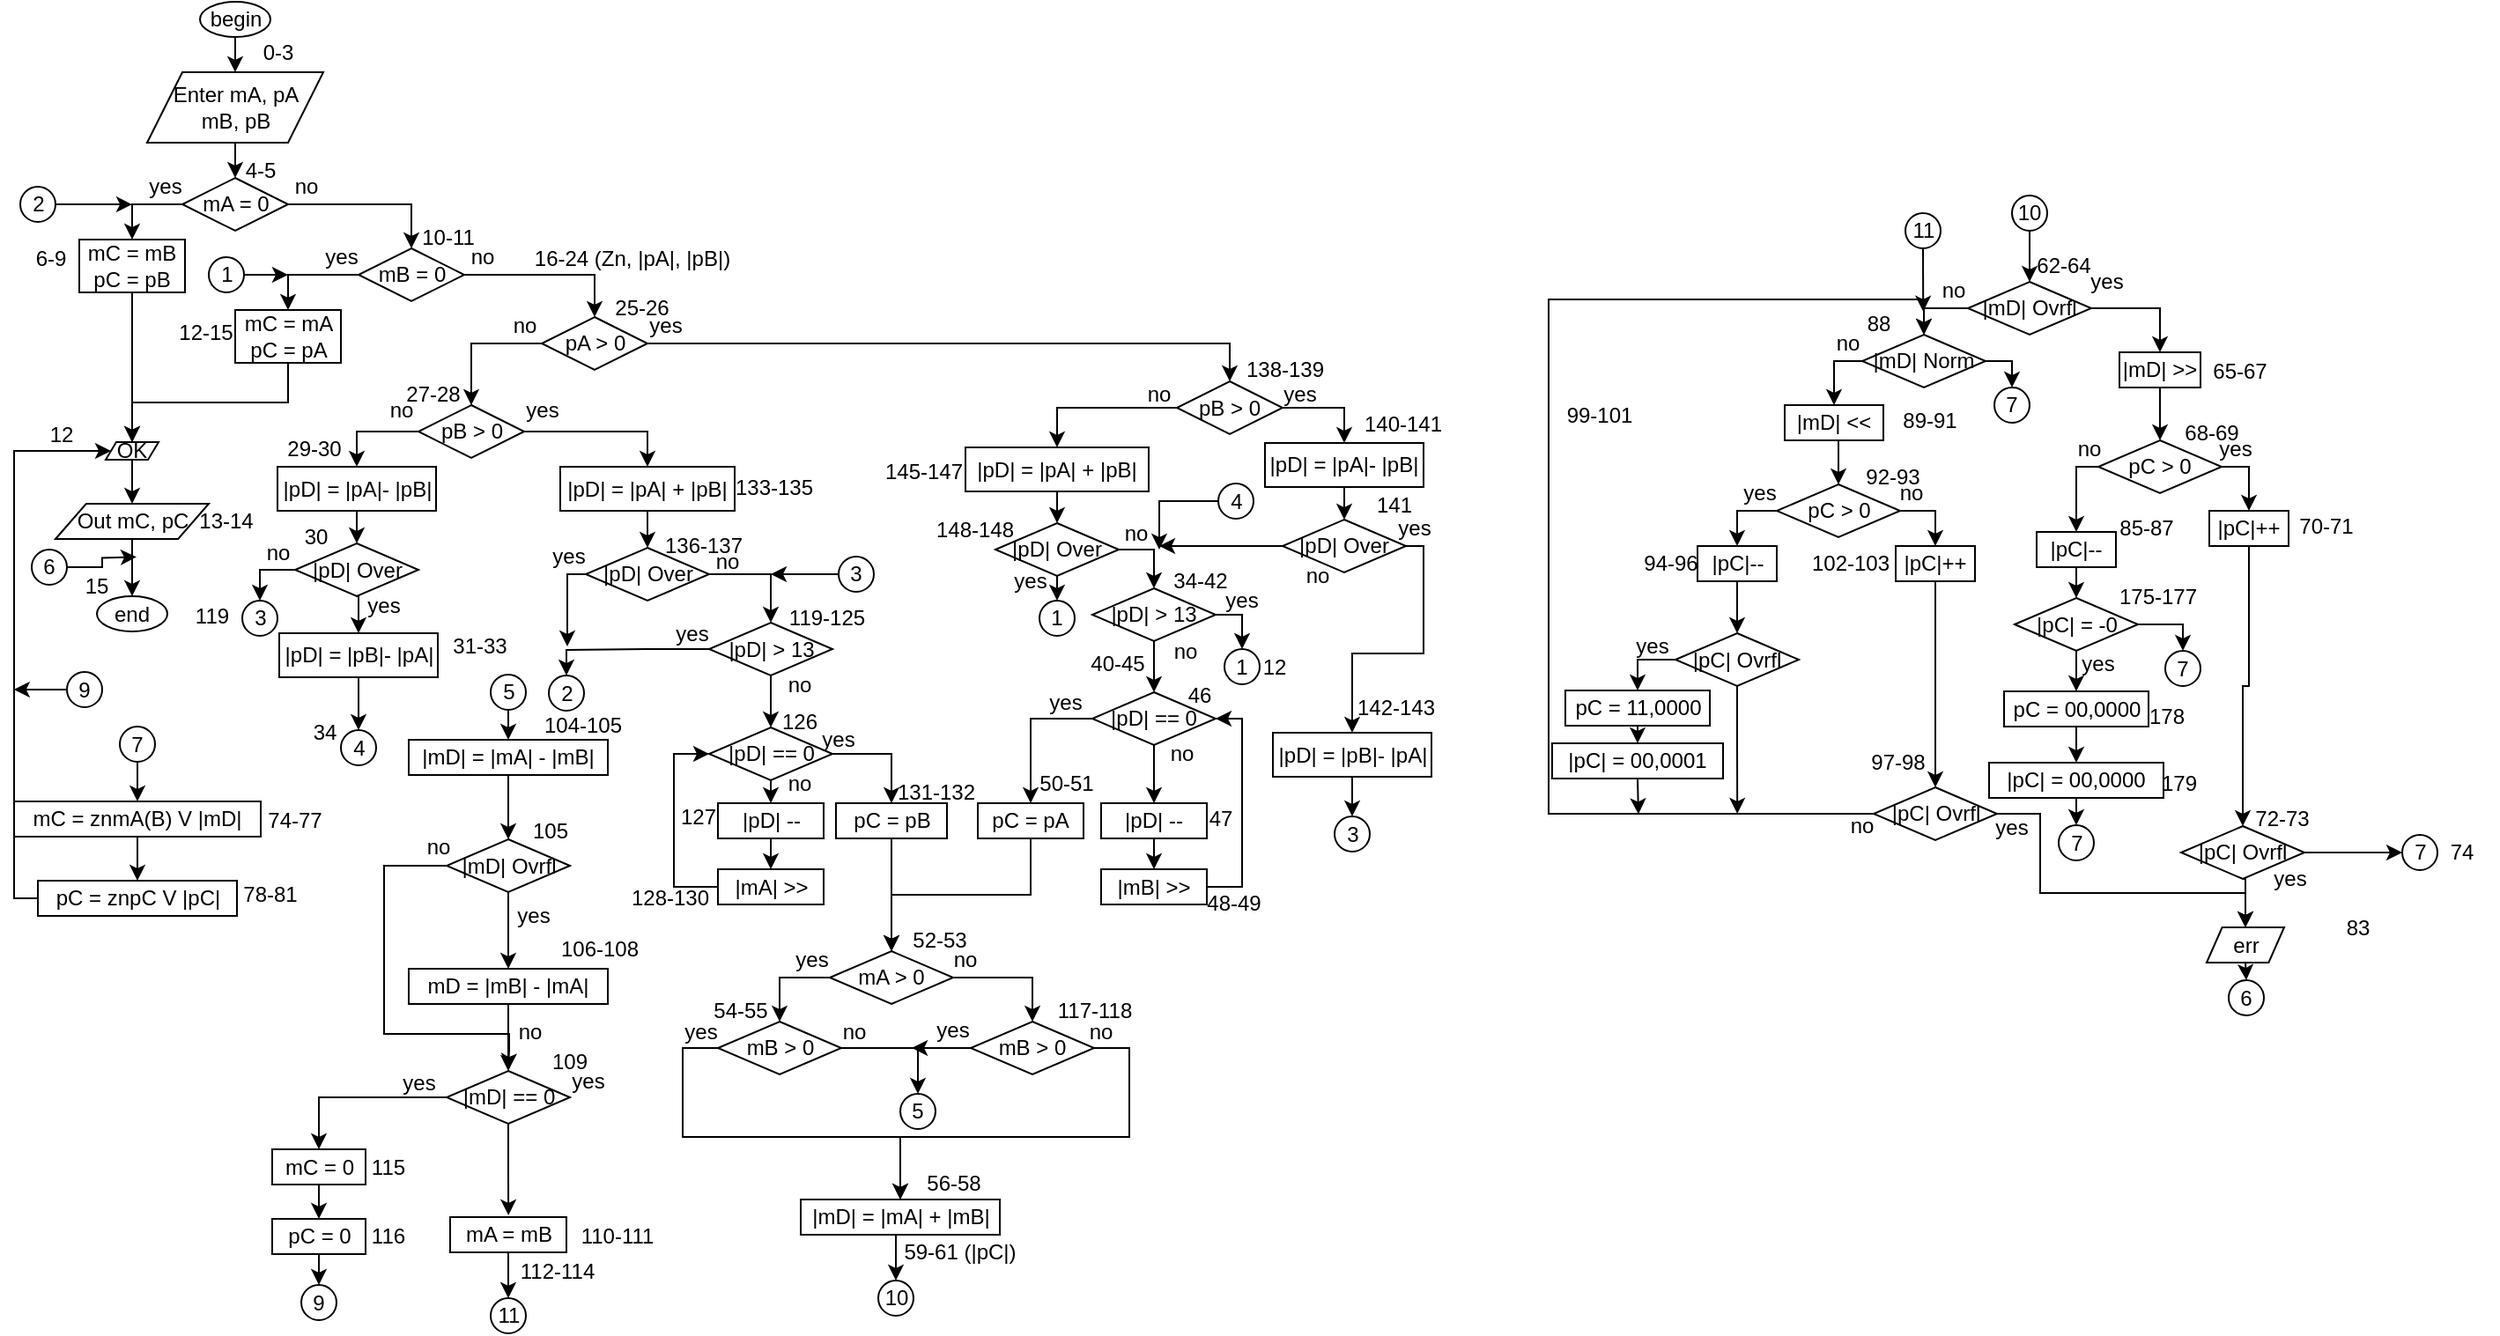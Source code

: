 <mxfile version="12.2.7" type="device" pages="1"><diagram id="3YlyH7Z8QAsHm9-8BEdx" name="Page-1"><mxGraphModel dx="1917" dy="861" grid="1" gridSize="10" guides="1" tooltips="1" connect="1" arrows="1" fold="1" page="1" pageScale="1" pageWidth="827" pageHeight="1169" math="0" shadow="0"><root><mxCell id="0"/><mxCell id="1" parent="0"/><mxCell id="yNYdHtfghLPztnYutlW3-4" style="edgeStyle=orthogonalEdgeStyle;rounded=0;orthogonalLoop=1;jettySize=auto;html=1;exitX=0.5;exitY=1;exitDx=0;exitDy=0;entryX=0.5;entryY=0;entryDx=0;entryDy=0;" parent="1" source="yNYdHtfghLPztnYutlW3-2" target="yNYdHtfghLPztnYutlW3-3" edge="1"><mxGeometry relative="1" as="geometry"/></mxCell><mxCell id="yNYdHtfghLPztnYutlW3-2" value="begin" style="ellipse;whiteSpace=wrap;html=1;" parent="1" vertex="1"><mxGeometry x="115.5" y="34" width="40" height="20" as="geometry"/></mxCell><mxCell id="yNYdHtfghLPztnYutlW3-6" style="edgeStyle=orthogonalEdgeStyle;rounded=0;orthogonalLoop=1;jettySize=auto;html=1;exitX=0.5;exitY=1;exitDx=0;exitDy=0;entryX=0.5;entryY=0;entryDx=0;entryDy=0;" parent="1" source="yNYdHtfghLPztnYutlW3-3" target="yNYdHtfghLPztnYutlW3-5" edge="1"><mxGeometry relative="1" as="geometry"/></mxCell><mxCell id="yNYdHtfghLPztnYutlW3-3" value="Enter mA, pA&lt;br&gt;mB, pB" style="shape=parallelogram;perimeter=parallelogramPerimeter;whiteSpace=wrap;html=1;" parent="1" vertex="1"><mxGeometry x="85.5" y="74" width="100" height="40" as="geometry"/></mxCell><mxCell id="yNYdHtfghLPztnYutlW3-8" style="edgeStyle=orthogonalEdgeStyle;rounded=0;orthogonalLoop=1;jettySize=auto;html=1;exitX=1;exitY=0.5;exitDx=0;exitDy=0;entryX=0.5;entryY=0;entryDx=0;entryDy=0;" parent="1" source="yNYdHtfghLPztnYutlW3-5" target="yNYdHtfghLPztnYutlW3-7" edge="1"><mxGeometry relative="1" as="geometry"/></mxCell><mxCell id="yNYdHtfghLPztnYutlW3-16" style="edgeStyle=orthogonalEdgeStyle;rounded=0;orthogonalLoop=1;jettySize=auto;html=1;exitX=0;exitY=0.5;exitDx=0;exitDy=0;entryX=0.5;entryY=0;entryDx=0;entryDy=0;" parent="1" source="yNYdHtfghLPztnYutlW3-5" target="yNYdHtfghLPztnYutlW3-15" edge="1"><mxGeometry relative="1" as="geometry"/></mxCell><mxCell id="yNYdHtfghLPztnYutlW3-5" value="mA = 0" style="rhombus;whiteSpace=wrap;html=1;" parent="1" vertex="1"><mxGeometry x="105.5" y="134" width="60" height="30" as="geometry"/></mxCell><mxCell id="yNYdHtfghLPztnYutlW3-19" style="edgeStyle=orthogonalEdgeStyle;rounded=0;orthogonalLoop=1;jettySize=auto;html=1;exitX=0;exitY=0.5;exitDx=0;exitDy=0;entryX=0.5;entryY=0;entryDx=0;entryDy=0;" parent="1" source="yNYdHtfghLPztnYutlW3-7" target="yNYdHtfghLPztnYutlW3-18" edge="1"><mxGeometry relative="1" as="geometry"/></mxCell><mxCell id="yNYdHtfghLPztnYutlW3-32" style="edgeStyle=orthogonalEdgeStyle;rounded=0;orthogonalLoop=1;jettySize=auto;html=1;exitX=1;exitY=0.5;exitDx=0;exitDy=0;entryX=0.5;entryY=0;entryDx=0;entryDy=0;" parent="1" source="yNYdHtfghLPztnYutlW3-7" target="yNYdHtfghLPztnYutlW3-27" edge="1"><mxGeometry relative="1" as="geometry"/></mxCell><mxCell id="yNYdHtfghLPztnYutlW3-7" value="mB =&amp;nbsp;0" style="rhombus;whiteSpace=wrap;html=1;" parent="1" vertex="1"><mxGeometry x="205.5" y="174" width="60" height="30" as="geometry"/></mxCell><mxCell id="yNYdHtfghLPztnYutlW3-12" value="no" style="text;html=1;strokeColor=none;fillColor=none;align=center;verticalAlign=middle;whiteSpace=wrap;rounded=0;" parent="1" vertex="1"><mxGeometry x="165.5" y="134" width="20" height="10" as="geometry"/></mxCell><mxCell id="yNYdHtfghLPztnYutlW3-14" value="yes" style="text;html=1;strokeColor=none;fillColor=none;align=center;verticalAlign=middle;whiteSpace=wrap;rounded=0;" parent="1" vertex="1"><mxGeometry x="85.5" y="134" width="20" height="10" as="geometry"/></mxCell><mxCell id="yNYdHtfghLPztnYutlW3-21" style="edgeStyle=orthogonalEdgeStyle;rounded=0;orthogonalLoop=1;jettySize=auto;html=1;exitX=0.5;exitY=1;exitDx=0;exitDy=0;entryX=0.5;entryY=0;entryDx=0;entryDy=0;" parent="1" source="yNYdHtfghLPztnYutlW3-15" target="yNYdHtfghLPztnYutlW3-20" edge="1"><mxGeometry relative="1" as="geometry"/></mxCell><mxCell id="yNYdHtfghLPztnYutlW3-15" value="mC = mB&lt;br&gt;pC = pB" style="rounded=0;whiteSpace=wrap;html=1;" parent="1" vertex="1"><mxGeometry x="47" y="169" width="60" height="30" as="geometry"/></mxCell><mxCell id="yNYdHtfghLPztnYutlW3-24" style="edgeStyle=orthogonalEdgeStyle;rounded=0;orthogonalLoop=1;jettySize=auto;html=1;exitX=0.5;exitY=1;exitDx=0;exitDy=0;entryX=0.5;entryY=0;entryDx=0;entryDy=0;" parent="1" source="yNYdHtfghLPztnYutlW3-18" target="yNYdHtfghLPztnYutlW3-20" edge="1"><mxGeometry relative="1" as="geometry"/></mxCell><mxCell id="yNYdHtfghLPztnYutlW3-18" value="mC = mA&lt;br&gt;pC = pA" style="rounded=0;whiteSpace=wrap;html=1;" parent="1" vertex="1"><mxGeometry x="135.5" y="209" width="60" height="30" as="geometry"/></mxCell><mxCell id="yNYdHtfghLPztnYutlW3-23" style="edgeStyle=orthogonalEdgeStyle;rounded=0;orthogonalLoop=1;jettySize=auto;html=1;exitX=0.5;exitY=1;exitDx=0;exitDy=0;entryX=0.5;entryY=0;entryDx=0;entryDy=0;" parent="1" source="yNYdHtfghLPztnYutlW3-20" target="yNYdHtfghLPztnYutlW3-22" edge="1"><mxGeometry relative="1" as="geometry"/></mxCell><mxCell id="yNYdHtfghLPztnYutlW3-20" value="OK" style="shape=parallelogram;perimeter=parallelogramPerimeter;whiteSpace=wrap;html=1;" parent="1" vertex="1"><mxGeometry x="62" y="284" width="30" height="10" as="geometry"/></mxCell><mxCell id="yNYdHtfghLPztnYutlW3-26" style="edgeStyle=orthogonalEdgeStyle;rounded=0;orthogonalLoop=1;jettySize=auto;html=1;exitX=0.5;exitY=1;exitDx=0;exitDy=0;entryX=0.5;entryY=0;entryDx=0;entryDy=0;" parent="1" source="yNYdHtfghLPztnYutlW3-22" target="yNYdHtfghLPztnYutlW3-25" edge="1"><mxGeometry relative="1" as="geometry"/></mxCell><mxCell id="yNYdHtfghLPztnYutlW3-22" value="Out mC, pC" style="shape=parallelogram;perimeter=parallelogramPerimeter;whiteSpace=wrap;html=1;" parent="1" vertex="1"><mxGeometry x="33.5" y="319" width="87" height="20" as="geometry"/></mxCell><mxCell id="yNYdHtfghLPztnYutlW3-25" value="end" style="ellipse;whiteSpace=wrap;html=1;" parent="1" vertex="1"><mxGeometry x="57" y="371.5" width="40" height="20" as="geometry"/></mxCell><mxCell id="yNYdHtfghLPztnYutlW3-30" style="edgeStyle=orthogonalEdgeStyle;rounded=0;orthogonalLoop=1;jettySize=auto;html=1;exitX=1;exitY=0.5;exitDx=0;exitDy=0;entryX=0.5;entryY=0;entryDx=0;entryDy=0;" parent="1" source="yNYdHtfghLPztnYutlW3-27" target="yNYdHtfghLPztnYutlW3-28" edge="1"><mxGeometry relative="1" as="geometry"/></mxCell><mxCell id="yNYdHtfghLPztnYutlW3-31" style="edgeStyle=orthogonalEdgeStyle;rounded=0;orthogonalLoop=1;jettySize=auto;html=1;exitX=0;exitY=0.5;exitDx=0;exitDy=0;entryX=0.5;entryY=0;entryDx=0;entryDy=0;" parent="1" source="yNYdHtfghLPztnYutlW3-27" target="yNYdHtfghLPztnYutlW3-29" edge="1"><mxGeometry relative="1" as="geometry"/></mxCell><mxCell id="yNYdHtfghLPztnYutlW3-27" value="pA &amp;gt; 0" style="rhombus;whiteSpace=wrap;html=1;" parent="1" vertex="1"><mxGeometry x="309.5" y="213" width="60" height="30" as="geometry"/></mxCell><mxCell id="yNYdHtfghLPztnYutlW3-44" style="edgeStyle=orthogonalEdgeStyle;rounded=0;orthogonalLoop=1;jettySize=auto;html=1;exitX=1;exitY=0.5;exitDx=0;exitDy=0;entryX=0.5;entryY=0;entryDx=0;entryDy=0;" parent="1" source="yNYdHtfghLPztnYutlW3-28" target="yNYdHtfghLPztnYutlW3-42" edge="1"><mxGeometry relative="1" as="geometry"/></mxCell><mxCell id="yNYdHtfghLPztnYutlW3-233" style="edgeStyle=orthogonalEdgeStyle;rounded=0;orthogonalLoop=1;jettySize=auto;html=1;exitX=0;exitY=0.5;exitDx=0;exitDy=0;entryX=0.5;entryY=0;entryDx=0;entryDy=0;" parent="1" source="yNYdHtfghLPztnYutlW3-28" target="yNYdHtfghLPztnYutlW3-230" edge="1"><mxGeometry relative="1" as="geometry"/></mxCell><mxCell id="yNYdHtfghLPztnYutlW3-28" value="pB &amp;gt; 0" style="rhombus;whiteSpace=wrap;html=1;" parent="1" vertex="1"><mxGeometry x="670" y="249.5" width="60" height="30" as="geometry"/></mxCell><mxCell id="yNYdHtfghLPztnYutlW3-106" style="edgeStyle=orthogonalEdgeStyle;rounded=0;orthogonalLoop=1;jettySize=auto;html=1;exitX=0;exitY=0.5;exitDx=0;exitDy=0;" parent="1" source="yNYdHtfghLPztnYutlW3-29" target="yNYdHtfghLPztnYutlW3-105" edge="1"><mxGeometry relative="1" as="geometry"/></mxCell><mxCell id="yNYdHtfghLPztnYutlW3-164" style="edgeStyle=orthogonalEdgeStyle;rounded=0;orthogonalLoop=1;jettySize=auto;html=1;exitX=1;exitY=0.5;exitDx=0;exitDy=0;entryX=0.5;entryY=0;entryDx=0;entryDy=0;" parent="1" source="yNYdHtfghLPztnYutlW3-29" target="yNYdHtfghLPztnYutlW3-163" edge="1"><mxGeometry relative="1" as="geometry"/></mxCell><mxCell id="yNYdHtfghLPztnYutlW3-29" value="pB &amp;gt; 0" style="rhombus;whiteSpace=wrap;html=1;" parent="1" vertex="1"><mxGeometry x="239.5" y="263" width="60" height="30" as="geometry"/></mxCell><mxCell id="yNYdHtfghLPztnYutlW3-33" value="no" style="text;html=1;strokeColor=none;fillColor=none;align=center;verticalAlign=middle;whiteSpace=wrap;rounded=0;" parent="1" vertex="1"><mxGeometry x="265.5" y="174" width="20" height="10" as="geometry"/></mxCell><mxCell id="yNYdHtfghLPztnYutlW3-34" value="yes" style="text;html=1;strokeColor=none;fillColor=none;align=center;verticalAlign=middle;whiteSpace=wrap;rounded=0;" parent="1" vertex="1"><mxGeometry x="185.5" y="174" width="20" height="10" as="geometry"/></mxCell><mxCell id="yNYdHtfghLPztnYutlW3-40" value="yes" style="text;html=1;strokeColor=none;fillColor=none;align=center;verticalAlign=middle;whiteSpace=wrap;rounded=0;" parent="1" vertex="1"><mxGeometry x="369.5" y="213" width="20" height="10" as="geometry"/></mxCell><mxCell id="yNYdHtfghLPztnYutlW3-41" value="no" style="text;html=1;strokeColor=none;fillColor=none;align=center;verticalAlign=middle;whiteSpace=wrap;rounded=0;" parent="1" vertex="1"><mxGeometry x="289.5" y="213" width="20" height="10" as="geometry"/></mxCell><mxCell id="yNYdHtfghLPztnYutlW3-46" style="edgeStyle=orthogonalEdgeStyle;rounded=0;orthogonalLoop=1;jettySize=auto;html=1;exitX=0.5;exitY=1;exitDx=0;exitDy=0;entryX=0.5;entryY=0;entryDx=0;entryDy=0;" parent="1" source="yNYdHtfghLPztnYutlW3-42" target="yNYdHtfghLPztnYutlW3-45" edge="1"><mxGeometry relative="1" as="geometry"/></mxCell><mxCell id="yNYdHtfghLPztnYutlW3-42" value="|pD| = |pA|- |pB|" style="rounded=0;whiteSpace=wrap;html=1;" parent="1" vertex="1"><mxGeometry x="720" y="284.5" width="90" height="25" as="geometry"/></mxCell><mxCell id="yNYdHtfghLPztnYutlW3-305" style="edgeStyle=orthogonalEdgeStyle;rounded=0;orthogonalLoop=1;jettySize=auto;html=1;exitX=1;exitY=0.5;exitDx=0;exitDy=0;entryX=0.5;entryY=0;entryDx=0;entryDy=0;" parent="1" source="yNYdHtfghLPztnYutlW3-45" target="yNYdHtfghLPztnYutlW3-47" edge="1"><mxGeometry relative="1" as="geometry"><Array as="points"><mxPoint x="810" y="343"/><mxPoint x="810" y="404"/><mxPoint x="770" y="404"/></Array></mxGeometry></mxCell><mxCell id="kC2jZQIceBLMwzfz96hk-39" style="edgeStyle=orthogonalEdgeStyle;rounded=0;orthogonalLoop=1;jettySize=auto;html=1;exitX=0;exitY=0.5;exitDx=0;exitDy=0;" parent="1" source="yNYdHtfghLPztnYutlW3-45" edge="1"><mxGeometry relative="1" as="geometry"><mxPoint x="660" y="343" as="targetPoint"/><Array as="points"><mxPoint x="660" y="343"/></Array></mxGeometry></mxCell><mxCell id="yNYdHtfghLPztnYutlW3-45" value="|pD| Over" style="rhombus;whiteSpace=wrap;html=1;" parent="1" vertex="1"><mxGeometry x="730" y="328" width="70" height="30" as="geometry"/></mxCell><mxCell id="yNYdHtfghLPztnYutlW3-275" style="edgeStyle=orthogonalEdgeStyle;rounded=0;orthogonalLoop=1;jettySize=auto;html=1;entryX=0.5;entryY=0;entryDx=0;entryDy=0;" parent="1" source="yNYdHtfghLPztnYutlW3-47" target="yNYdHtfghLPztnYutlW3-274" edge="1"><mxGeometry relative="1" as="geometry"/></mxCell><mxCell id="yNYdHtfghLPztnYutlW3-47" value="|pD| = |pB|- |pA|" style="rounded=0;whiteSpace=wrap;html=1;" parent="1" vertex="1"><mxGeometry x="724.5" y="449" width="90" height="25" as="geometry"/></mxCell><mxCell id="yNYdHtfghLPztnYutlW3-65" value="yes" style="text;html=1;strokeColor=none;fillColor=none;align=center;verticalAlign=middle;whiteSpace=wrap;rounded=0;" parent="1" vertex="1"><mxGeometry x="794.5" y="327.5" width="20" height="10" as="geometry"/></mxCell><mxCell id="yNYdHtfghLPztnYutlW3-66" value="no" style="text;html=1;strokeColor=none;fillColor=none;align=center;verticalAlign=middle;whiteSpace=wrap;rounded=0;" parent="1" vertex="1"><mxGeometry x="740" y="355" width="20" height="10" as="geometry"/></mxCell><mxCell id="yNYdHtfghLPztnYutlW3-68" value="yes" style="text;html=1;strokeColor=none;fillColor=none;align=center;verticalAlign=middle;whiteSpace=wrap;rounded=0;" parent="1" vertex="1"><mxGeometry x="730" y="252" width="20" height="10" as="geometry"/></mxCell><mxCell id="yNYdHtfghLPztnYutlW3-69" value="no" style="text;html=1;strokeColor=none;fillColor=none;align=center;verticalAlign=middle;whiteSpace=wrap;rounded=0;" parent="1" vertex="1"><mxGeometry x="650" y="252" width="20" height="10" as="geometry"/></mxCell><mxCell id="yNYdHtfghLPztnYutlW3-294" style="edgeStyle=orthogonalEdgeStyle;rounded=0;orthogonalLoop=1;jettySize=auto;html=1;exitX=1;exitY=0.5;exitDx=0;exitDy=0;" parent="1" source="yNYdHtfghLPztnYutlW3-93" edge="1"><mxGeometry relative="1" as="geometry"><mxPoint x="165.468" y="189.032" as="targetPoint"/></mxGeometry></mxCell><mxCell id="yNYdHtfghLPztnYutlW3-93" value="1" style="ellipse;whiteSpace=wrap;html=1;aspect=fixed;" parent="1" vertex="1"><mxGeometry x="120.5" y="179" width="20" height="20" as="geometry"/></mxCell><mxCell id="yNYdHtfghLPztnYutlW3-295" style="edgeStyle=orthogonalEdgeStyle;rounded=0;orthogonalLoop=1;jettySize=auto;html=1;exitX=1;exitY=0.5;exitDx=0;exitDy=0;" parent="1" source="yNYdHtfghLPztnYutlW3-100" edge="1"><mxGeometry relative="1" as="geometry"><mxPoint x="77" y="149.07" as="targetPoint"/></mxGeometry></mxCell><mxCell id="yNYdHtfghLPztnYutlW3-100" value="2" style="ellipse;whiteSpace=wrap;html=1;aspect=fixed;" parent="1" vertex="1"><mxGeometry x="13.5" y="139" width="20" height="20" as="geometry"/></mxCell><mxCell id="yNYdHtfghLPztnYutlW3-102" value="yes" style="text;html=1;strokeColor=none;fillColor=none;align=center;verticalAlign=middle;whiteSpace=wrap;rounded=0;" parent="1" vertex="1"><mxGeometry x="299.5" y="260.5" width="20" height="10" as="geometry"/></mxCell><mxCell id="yNYdHtfghLPztnYutlW3-103" value="no" style="text;html=1;strokeColor=none;fillColor=none;align=center;verticalAlign=middle;whiteSpace=wrap;rounded=0;" parent="1" vertex="1"><mxGeometry x="219.5" y="260.5" width="20" height="10" as="geometry"/></mxCell><mxCell id="yNYdHtfghLPztnYutlW3-108" style="edgeStyle=orthogonalEdgeStyle;rounded=0;orthogonalLoop=1;jettySize=auto;html=1;exitX=0.5;exitY=1;exitDx=0;exitDy=0;entryX=0.5;entryY=0;entryDx=0;entryDy=0;" parent="1" source="yNYdHtfghLPztnYutlW3-105" target="yNYdHtfghLPztnYutlW3-107" edge="1"><mxGeometry relative="1" as="geometry"/></mxCell><mxCell id="yNYdHtfghLPztnYutlW3-105" value="|pD| = |pA|- |pB|" style="rounded=0;whiteSpace=wrap;html=1;" parent="1" vertex="1"><mxGeometry x="159.5" y="298" width="90" height="25" as="geometry"/></mxCell><mxCell id="yNYdHtfghLPztnYutlW3-287" style="edgeStyle=orthogonalEdgeStyle;rounded=0;orthogonalLoop=1;jettySize=auto;html=1;exitX=0;exitY=0.5;exitDx=0;exitDy=0;entryX=0.5;entryY=0;entryDx=0;entryDy=0;" parent="1" source="yNYdHtfghLPztnYutlW3-107" target="yNYdHtfghLPztnYutlW3-286" edge="1"><mxGeometry relative="1" as="geometry"/></mxCell><mxCell id="yNYdHtfghLPztnYutlW3-310" style="edgeStyle=orthogonalEdgeStyle;rounded=0;orthogonalLoop=1;jettySize=auto;html=1;exitX=0.5;exitY=1;exitDx=0;exitDy=0;entryX=0.5;entryY=0;entryDx=0;entryDy=0;" parent="1" source="yNYdHtfghLPztnYutlW3-107" target="yNYdHtfghLPztnYutlW3-112" edge="1"><mxGeometry relative="1" as="geometry"/></mxCell><mxCell id="yNYdHtfghLPztnYutlW3-107" value="|pD| Over" style="rhombus;whiteSpace=wrap;html=1;" parent="1" vertex="1"><mxGeometry x="169.5" y="341.5" width="70" height="30" as="geometry"/></mxCell><mxCell id="yNYdHtfghLPztnYutlW3-109" value="yes" style="text;html=1;strokeColor=none;fillColor=none;align=center;verticalAlign=middle;whiteSpace=wrap;rounded=0;" parent="1" vertex="1"><mxGeometry x="209.5" y="371.5" width="20" height="10" as="geometry"/></mxCell><mxCell id="yNYdHtfghLPztnYutlW3-283" style="edgeStyle=orthogonalEdgeStyle;rounded=0;orthogonalLoop=1;jettySize=auto;html=1;exitX=0.5;exitY=1;exitDx=0;exitDy=0;entryX=0.5;entryY=0;entryDx=0;entryDy=0;" parent="1" source="yNYdHtfghLPztnYutlW3-112" target="yNYdHtfghLPztnYutlW3-282" edge="1"><mxGeometry relative="1" as="geometry"/></mxCell><mxCell id="yNYdHtfghLPztnYutlW3-112" value="|pD| = |pB|- |pA|" style="rounded=0;whiteSpace=wrap;html=1;" parent="1" vertex="1"><mxGeometry x="160.5" y="392.5" width="90" height="25" as="geometry"/></mxCell><mxCell id="yNYdHtfghLPztnYutlW3-166" style="edgeStyle=orthogonalEdgeStyle;rounded=0;orthogonalLoop=1;jettySize=auto;html=1;exitX=0.5;exitY=1;exitDx=0;exitDy=0;entryX=0.5;entryY=0;entryDx=0;entryDy=0;" parent="1" source="yNYdHtfghLPztnYutlW3-163" target="yNYdHtfghLPztnYutlW3-165" edge="1"><mxGeometry relative="1" as="geometry"/></mxCell><mxCell id="yNYdHtfghLPztnYutlW3-163" value="|pD| = |pA| + |pB|" style="rounded=0;whiteSpace=wrap;html=1;" parent="1" vertex="1"><mxGeometry x="320" y="298" width="99" height="25" as="geometry"/></mxCell><mxCell id="yNYdHtfghLPztnYutlW3-168" style="edgeStyle=orthogonalEdgeStyle;rounded=0;orthogonalLoop=1;jettySize=auto;html=1;exitX=1;exitY=0.5;exitDx=0;exitDy=0;entryX=0.5;entryY=0;entryDx=0;entryDy=0;" parent="1" source="yNYdHtfghLPztnYutlW3-165" target="yNYdHtfghLPztnYutlW3-167" edge="1"><mxGeometry relative="1" as="geometry"/></mxCell><mxCell id="yNYdHtfghLPztnYutlW3-171" style="edgeStyle=orthogonalEdgeStyle;rounded=0;orthogonalLoop=1;jettySize=auto;html=1;exitX=0;exitY=0.5;exitDx=0;exitDy=0;" parent="1" source="yNYdHtfghLPztnYutlW3-165" edge="1"><mxGeometry relative="1" as="geometry"><mxPoint x="324" y="400" as="targetPoint"/><Array as="points"><mxPoint x="324" y="359"/></Array></mxGeometry></mxCell><mxCell id="yNYdHtfghLPztnYutlW3-165" value="|pD| Over" style="rhombus;whiteSpace=wrap;html=1;" parent="1" vertex="1"><mxGeometry x="334.5" y="344" width="70" height="30" as="geometry"/></mxCell><mxCell id="yNYdHtfghLPztnYutlW3-174" style="edgeStyle=orthogonalEdgeStyle;rounded=0;orthogonalLoop=1;jettySize=auto;html=1;exitX=0;exitY=0.5;exitDx=0;exitDy=0;entryX=0.5;entryY=0;entryDx=0;entryDy=0;" parent="1" source="yNYdHtfghLPztnYutlW3-167" target="yNYdHtfghLPztnYutlW3-173" edge="1"><mxGeometry relative="1" as="geometry"><Array as="points"><mxPoint x="369" y="402"/><mxPoint x="324" y="402"/></Array></mxGeometry></mxCell><mxCell id="yNYdHtfghLPztnYutlW3-309" style="edgeStyle=orthogonalEdgeStyle;rounded=0;orthogonalLoop=1;jettySize=auto;html=1;exitX=0.5;exitY=1;exitDx=0;exitDy=0;entryX=0.5;entryY=0;entryDx=0;entryDy=0;" parent="1" source="yNYdHtfghLPztnYutlW3-167" target="yNYdHtfghLPztnYutlW3-300" edge="1"><mxGeometry relative="1" as="geometry"/></mxCell><mxCell id="yNYdHtfghLPztnYutlW3-167" value="|pD| &amp;gt; 13" style="rhombus;whiteSpace=wrap;html=1;" parent="1" vertex="1"><mxGeometry x="404.5" y="386.5" width="70" height="30" as="geometry"/></mxCell><mxCell id="yNYdHtfghLPztnYutlW3-169" value="no" style="text;html=1;strokeColor=none;fillColor=none;align=center;verticalAlign=middle;whiteSpace=wrap;rounded=0;" parent="1" vertex="1"><mxGeometry x="404.5" y="346.5" width="20" height="10" as="geometry"/></mxCell><mxCell id="yNYdHtfghLPztnYutlW3-172" value="yes" style="text;html=1;strokeColor=none;fillColor=none;align=center;verticalAlign=middle;whiteSpace=wrap;rounded=0;" parent="1" vertex="1"><mxGeometry x="314.5" y="344" width="20" height="10" as="geometry"/></mxCell><mxCell id="yNYdHtfghLPztnYutlW3-173" value="2" style="ellipse;whiteSpace=wrap;html=1;aspect=fixed;" parent="1" vertex="1"><mxGeometry x="313.5" y="416.5" width="20" height="20" as="geometry"/></mxCell><mxCell id="yNYdHtfghLPztnYutlW3-175" value="yes" style="text;html=1;strokeColor=none;fillColor=none;align=center;verticalAlign=middle;whiteSpace=wrap;rounded=0;" parent="1" vertex="1"><mxGeometry x="384.5" y="387.5" width="20" height="10" as="geometry"/></mxCell><mxCell id="yNYdHtfghLPztnYutlW3-337" style="edgeStyle=orthogonalEdgeStyle;rounded=0;orthogonalLoop=1;jettySize=auto;html=1;exitX=0.5;exitY=1;exitDx=0;exitDy=0;entryX=0.5;entryY=0;entryDx=0;entryDy=0;" parent="1" source="yNYdHtfghLPztnYutlW3-177" target="yNYdHtfghLPztnYutlW3-336" edge="1"><mxGeometry relative="1" as="geometry"/></mxCell><mxCell id="yNYdHtfghLPztnYutlW3-177" value="pC = pB" style="rounded=0;whiteSpace=wrap;html=1;" parent="1" vertex="1"><mxGeometry x="476.5" y="489" width="63" height="20" as="geometry"/></mxCell><mxCell id="yNYdHtfghLPztnYutlW3-178" style="edgeStyle=orthogonalEdgeStyle;rounded=0;orthogonalLoop=1;jettySize=auto;html=1;exitX=0.5;exitY=1;exitDx=0;exitDy=0;entryX=0.5;entryY=0;entryDx=0;entryDy=0;" parent="1" source="yNYdHtfghLPztnYutlW3-179" target="yNYdHtfghLPztnYutlW3-181" edge="1"><mxGeometry relative="1" as="geometry"/></mxCell><mxCell id="yNYdHtfghLPztnYutlW3-179" value="|pD| --" style="rounded=0;whiteSpace=wrap;html=1;" parent="1" vertex="1"><mxGeometry x="409.5" y="489" width="60" height="20" as="geometry"/></mxCell><mxCell id="yNYdHtfghLPztnYutlW3-334" style="edgeStyle=orthogonalEdgeStyle;rounded=0;orthogonalLoop=1;jettySize=auto;html=1;exitX=0;exitY=0.5;exitDx=0;exitDy=0;entryX=0;entryY=0.5;entryDx=0;entryDy=0;" parent="1" source="yNYdHtfghLPztnYutlW3-181" target="yNYdHtfghLPztnYutlW3-300" edge="1"><mxGeometry relative="1" as="geometry"/></mxCell><mxCell id="yNYdHtfghLPztnYutlW3-181" value="|mA| &amp;gt;&amp;gt;" style="rounded=0;whiteSpace=wrap;html=1;" parent="1" vertex="1"><mxGeometry x="409.5" y="526.5" width="60" height="20" as="geometry"/></mxCell><mxCell id="yNYdHtfghLPztnYutlW3-235" style="edgeStyle=orthogonalEdgeStyle;rounded=0;orthogonalLoop=1;jettySize=auto;html=1;exitX=0.5;exitY=1;exitDx=0;exitDy=0;entryX=0.5;entryY=0;entryDx=0;entryDy=0;" parent="1" source="yNYdHtfghLPztnYutlW3-230" target="yNYdHtfghLPztnYutlW3-234" edge="1"><mxGeometry relative="1" as="geometry"/></mxCell><mxCell id="yNYdHtfghLPztnYutlW3-230" value="|pD| = |pA| + |pB|" style="rounded=0;whiteSpace=wrap;html=1;" parent="1" vertex="1"><mxGeometry x="550" y="287" width="104" height="25" as="geometry"/></mxCell><mxCell id="yNYdHtfghLPztnYutlW3-245" style="edgeStyle=orthogonalEdgeStyle;rounded=0;orthogonalLoop=1;jettySize=auto;html=1;exitX=1;exitY=0.5;exitDx=0;exitDy=0;entryX=0.5;entryY=0;entryDx=0;entryDy=0;" parent="1" source="yNYdHtfghLPztnYutlW3-234" target="yNYdHtfghLPztnYutlW3-244" edge="1"><mxGeometry relative="1" as="geometry"/></mxCell><mxCell id="yNYdHtfghLPztnYutlW3-308" style="edgeStyle=orthogonalEdgeStyle;rounded=0;orthogonalLoop=1;jettySize=auto;html=1;exitX=0.5;exitY=1;exitDx=0;exitDy=0;entryX=0.5;entryY=0;entryDx=0;entryDy=0;" parent="1" source="yNYdHtfghLPztnYutlW3-234" target="yNYdHtfghLPztnYutlW3-240" edge="1"><mxGeometry relative="1" as="geometry"/></mxCell><mxCell id="yNYdHtfghLPztnYutlW3-234" value="|pD| Over" style="rhombus;whiteSpace=wrap;html=1;" parent="1" vertex="1"><mxGeometry x="567" y="330" width="70" height="30" as="geometry"/></mxCell><mxCell id="yNYdHtfghLPztnYutlW3-236" value="yes" style="text;html=1;strokeColor=none;fillColor=none;align=center;verticalAlign=middle;whiteSpace=wrap;rounded=0;" parent="1" vertex="1"><mxGeometry x="577" y="358" width="20" height="10" as="geometry"/></mxCell><mxCell id="yNYdHtfghLPztnYutlW3-239" value="no" style="text;html=1;strokeColor=none;fillColor=none;align=center;verticalAlign=middle;whiteSpace=wrap;rounded=0;" parent="1" vertex="1"><mxGeometry x="637" y="331" width="20" height="10" as="geometry"/></mxCell><mxCell id="yNYdHtfghLPztnYutlW3-240" value="1" style="ellipse;whiteSpace=wrap;html=1;aspect=fixed;" parent="1" vertex="1"><mxGeometry x="592" y="374" width="20" height="20" as="geometry"/></mxCell><mxCell id="yNYdHtfghLPztnYutlW3-307" style="edgeStyle=orthogonalEdgeStyle;rounded=0;orthogonalLoop=1;jettySize=auto;html=1;exitX=1;exitY=0.5;exitDx=0;exitDy=0;entryX=0.5;entryY=0;entryDx=0;entryDy=0;" parent="1" source="yNYdHtfghLPztnYutlW3-244" target="yNYdHtfghLPztnYutlW3-246" edge="1"><mxGeometry relative="1" as="geometry"/></mxCell><mxCell id="yNYdHtfghLPztnYutlW3-315" style="edgeStyle=orthogonalEdgeStyle;rounded=0;orthogonalLoop=1;jettySize=auto;html=1;exitX=0.5;exitY=1;exitDx=0;exitDy=0;entryX=0.5;entryY=0;entryDx=0;entryDy=0;" parent="1" source="yNYdHtfghLPztnYutlW3-244" target="yNYdHtfghLPztnYutlW3-314" edge="1"><mxGeometry relative="1" as="geometry"/></mxCell><mxCell id="yNYdHtfghLPztnYutlW3-244" value="|pD| &amp;gt; 13" style="rhombus;whiteSpace=wrap;html=1;" parent="1" vertex="1"><mxGeometry x="622" y="367" width="70" height="30" as="geometry"/></mxCell><mxCell id="yNYdHtfghLPztnYutlW3-246" value="1" style="ellipse;whiteSpace=wrap;html=1;aspect=fixed;" parent="1" vertex="1"><mxGeometry x="697" y="401.5" width="20" height="20" as="geometry"/></mxCell><mxCell id="yNYdHtfghLPztnYutlW3-339" style="edgeStyle=orthogonalEdgeStyle;rounded=0;orthogonalLoop=1;jettySize=auto;html=1;exitX=0.5;exitY=1;exitDx=0;exitDy=0;entryX=0.5;entryY=0;entryDx=0;entryDy=0;" parent="1" source="yNYdHtfghLPztnYutlW3-260" target="yNYdHtfghLPztnYutlW3-336" edge="1"><mxGeometry relative="1" as="geometry"/></mxCell><mxCell id="yNYdHtfghLPztnYutlW3-260" value="pC = pA" style="rounded=0;whiteSpace=wrap;html=1;" parent="1" vertex="1"><mxGeometry x="557" y="489" width="60" height="20" as="geometry"/></mxCell><mxCell id="yNYdHtfghLPztnYutlW3-261" style="edgeStyle=orthogonalEdgeStyle;rounded=0;orthogonalLoop=1;jettySize=auto;html=1;exitX=0.5;exitY=1;exitDx=0;exitDy=0;entryX=0.5;entryY=0;entryDx=0;entryDy=0;" parent="1" source="yNYdHtfghLPztnYutlW3-262" target="yNYdHtfghLPztnYutlW3-264" edge="1"><mxGeometry relative="1" as="geometry"/></mxCell><mxCell id="yNYdHtfghLPztnYutlW3-262" value="|pD| --" style="rounded=0;whiteSpace=wrap;html=1;" parent="1" vertex="1"><mxGeometry x="627" y="489" width="60" height="20" as="geometry"/></mxCell><mxCell id="yNYdHtfghLPztnYutlW3-333" style="edgeStyle=orthogonalEdgeStyle;rounded=0;orthogonalLoop=1;jettySize=auto;html=1;exitX=1;exitY=0.5;exitDx=0;exitDy=0;entryX=1;entryY=0.5;entryDx=0;entryDy=0;" parent="1" source="yNYdHtfghLPztnYutlW3-264" target="yNYdHtfghLPztnYutlW3-314" edge="1"><mxGeometry relative="1" as="geometry"/></mxCell><mxCell id="yNYdHtfghLPztnYutlW3-264" value="|mB|&amp;nbsp;&amp;gt;&amp;gt;" style="rounded=0;whiteSpace=wrap;html=1;" parent="1" vertex="1"><mxGeometry x="627" y="526.5" width="60" height="20" as="geometry"/></mxCell><mxCell id="yNYdHtfghLPztnYutlW3-291" style="edgeStyle=orthogonalEdgeStyle;rounded=0;orthogonalLoop=1;jettySize=auto;html=1;exitX=0;exitY=0.5;exitDx=0;exitDy=0;" parent="1" source="yNYdHtfghLPztnYutlW3-272" edge="1"><mxGeometry relative="1" as="geometry"><mxPoint x="439.5" y="359" as="targetPoint"/></mxGeometry></mxCell><mxCell id="yNYdHtfghLPztnYutlW3-272" value="3" style="ellipse;whiteSpace=wrap;html=1;aspect=fixed;" parent="1" vertex="1"><mxGeometry x="478" y="349" width="20" height="20" as="geometry"/></mxCell><mxCell id="yNYdHtfghLPztnYutlW3-274" value="3" style="ellipse;whiteSpace=wrap;html=1;aspect=fixed;" parent="1" vertex="1"><mxGeometry x="759.5" y="496.5" width="20" height="20" as="geometry"/></mxCell><mxCell id="yNYdHtfghLPztnYutlW3-293" style="edgeStyle=orthogonalEdgeStyle;rounded=0;orthogonalLoop=1;jettySize=auto;html=1;exitX=0;exitY=0.5;exitDx=0;exitDy=0;" parent="1" source="yNYdHtfghLPztnYutlW3-276" edge="1"><mxGeometry relative="1" as="geometry"><mxPoint x="660" y="345" as="targetPoint"/><Array as="points"><mxPoint x="660" y="317"/></Array></mxGeometry></mxCell><mxCell id="yNYdHtfghLPztnYutlW3-276" value="4" style="ellipse;whiteSpace=wrap;html=1;aspect=fixed;" parent="1" vertex="1"><mxGeometry x="693.5" y="307.5" width="20" height="20" as="geometry"/></mxCell><mxCell id="yNYdHtfghLPztnYutlW3-282" value="4" style="ellipse;whiteSpace=wrap;html=1;aspect=fixed;" parent="1" vertex="1"><mxGeometry x="195.5" y="447.5" width="20" height="20" as="geometry"/></mxCell><mxCell id="yNYdHtfghLPztnYutlW3-286" value="3" style="ellipse;whiteSpace=wrap;html=1;aspect=fixed;" parent="1" vertex="1"><mxGeometry x="139.5" y="374" width="20" height="20" as="geometry"/></mxCell><mxCell id="yNYdHtfghLPztnYutlW3-288" value="no" style="text;html=1;strokeColor=none;fillColor=none;align=center;verticalAlign=middle;whiteSpace=wrap;rounded=0;" parent="1" vertex="1"><mxGeometry x="149.5" y="341.5" width="20" height="10" as="geometry"/></mxCell><mxCell id="yNYdHtfghLPztnYutlW3-296" value="yes" style="text;html=1;strokeColor=none;fillColor=none;align=center;verticalAlign=middle;whiteSpace=wrap;rounded=0;" parent="1" vertex="1"><mxGeometry x="697" y="369" width="20" height="10" as="geometry"/></mxCell><mxCell id="yNYdHtfghLPztnYutlW3-297" value="no" style="text;html=1;strokeColor=none;fillColor=none;align=center;verticalAlign=middle;whiteSpace=wrap;rounded=0;" parent="1" vertex="1"><mxGeometry x="664.5" y="397.5" width="20" height="10" as="geometry"/></mxCell><mxCell id="yNYdHtfghLPztnYutlW3-298" value="no" style="text;html=1;strokeColor=none;fillColor=none;align=center;verticalAlign=middle;whiteSpace=wrap;rounded=0;" parent="1" vertex="1"><mxGeometry x="445.5" y="416.5" width="20" height="10" as="geometry"/></mxCell><mxCell id="yNYdHtfghLPztnYutlW3-326" style="edgeStyle=orthogonalEdgeStyle;rounded=0;orthogonalLoop=1;jettySize=auto;html=1;exitX=1;exitY=0.5;exitDx=0;exitDy=0;entryX=0.5;entryY=0;entryDx=0;entryDy=0;" parent="1" source="yNYdHtfghLPztnYutlW3-300" target="yNYdHtfghLPztnYutlW3-177" edge="1"><mxGeometry relative="1" as="geometry"/></mxCell><mxCell id="yNYdHtfghLPztnYutlW3-327" style="edgeStyle=orthogonalEdgeStyle;rounded=0;orthogonalLoop=1;jettySize=auto;html=1;exitX=0.5;exitY=1;exitDx=0;exitDy=0;entryX=0.5;entryY=0;entryDx=0;entryDy=0;" parent="1" source="yNYdHtfghLPztnYutlW3-300" target="yNYdHtfghLPztnYutlW3-179" edge="1"><mxGeometry relative="1" as="geometry"/></mxCell><mxCell id="yNYdHtfghLPztnYutlW3-300" value="|pD| == 0" style="rhombus;whiteSpace=wrap;html=1;" parent="1" vertex="1"><mxGeometry x="404.5" y="446" width="70" height="30" as="geometry"/></mxCell><mxCell id="yNYdHtfghLPztnYutlW3-303" value="no" style="text;html=1;strokeColor=none;fillColor=none;align=center;verticalAlign=middle;whiteSpace=wrap;rounded=0;" parent="1" vertex="1"><mxGeometry x="445.5" y="473" width="20" height="10" as="geometry"/></mxCell><mxCell id="yNYdHtfghLPztnYutlW3-312" value="yes" style="text;html=1;strokeColor=none;fillColor=none;align=center;verticalAlign=middle;whiteSpace=wrap;rounded=0;" parent="1" vertex="1"><mxGeometry x="468" y="447.5" width="20" height="10" as="geometry"/></mxCell><mxCell id="yNYdHtfghLPztnYutlW3-330" style="edgeStyle=orthogonalEdgeStyle;rounded=0;orthogonalLoop=1;jettySize=auto;html=1;exitX=0;exitY=0.5;exitDx=0;exitDy=0;entryX=0.5;entryY=0;entryDx=0;entryDy=0;" parent="1" source="yNYdHtfghLPztnYutlW3-314" target="yNYdHtfghLPztnYutlW3-260" edge="1"><mxGeometry relative="1" as="geometry"/></mxCell><mxCell id="yNYdHtfghLPztnYutlW3-331" style="edgeStyle=orthogonalEdgeStyle;rounded=0;orthogonalLoop=1;jettySize=auto;html=1;exitX=0.5;exitY=1;exitDx=0;exitDy=0;entryX=0.5;entryY=0;entryDx=0;entryDy=0;" parent="1" source="yNYdHtfghLPztnYutlW3-314" target="yNYdHtfghLPztnYutlW3-262" edge="1"><mxGeometry relative="1" as="geometry"/></mxCell><mxCell id="yNYdHtfghLPztnYutlW3-314" value="|pD| == 0" style="rhombus;whiteSpace=wrap;html=1;" parent="1" vertex="1"><mxGeometry x="622" y="426" width="70" height="30" as="geometry"/></mxCell><mxCell id="yNYdHtfghLPztnYutlW3-317" value="no" style="text;html=1;strokeColor=none;fillColor=none;align=center;verticalAlign=middle;whiteSpace=wrap;rounded=0;" parent="1" vertex="1"><mxGeometry x="662.5" y="456" width="20" height="10" as="geometry"/></mxCell><mxCell id="yNYdHtfghLPztnYutlW3-319" value="yes" style="text;html=1;strokeColor=none;fillColor=none;align=center;verticalAlign=middle;whiteSpace=wrap;rounded=0;" parent="1" vertex="1"><mxGeometry x="597" y="426.5" width="20" height="10" as="geometry"/></mxCell><mxCell id="yNYdHtfghLPztnYutlW3-341" style="edgeStyle=orthogonalEdgeStyle;rounded=0;orthogonalLoop=1;jettySize=auto;html=1;exitX=1;exitY=0.5;exitDx=0;exitDy=0;entryX=0.5;entryY=0;entryDx=0;entryDy=0;" parent="1" source="yNYdHtfghLPztnYutlW3-336" target="yNYdHtfghLPztnYutlW3-340" edge="1"><mxGeometry relative="1" as="geometry"/></mxCell><mxCell id="yNYdHtfghLPztnYutlW3-346" style="edgeStyle=orthogonalEdgeStyle;rounded=0;orthogonalLoop=1;jettySize=auto;html=1;exitX=0;exitY=0.5;exitDx=0;exitDy=0;entryX=0.5;entryY=0;entryDx=0;entryDy=0;" parent="1" source="yNYdHtfghLPztnYutlW3-336" target="yNYdHtfghLPztnYutlW3-345" edge="1"><mxGeometry relative="1" as="geometry"/></mxCell><mxCell id="yNYdHtfghLPztnYutlW3-336" value="mA &amp;gt; 0" style="rhombus;whiteSpace=wrap;html=1;" parent="1" vertex="1"><mxGeometry x="473" y="573" width="70" height="30" as="geometry"/></mxCell><mxCell id="yNYdHtfghLPztnYutlW3-350" style="edgeStyle=orthogonalEdgeStyle;rounded=0;orthogonalLoop=1;jettySize=auto;html=1;exitX=1;exitY=0.5;exitDx=0;exitDy=0;entryX=0.5;entryY=0;entryDx=0;entryDy=0;" parent="1" source="yNYdHtfghLPztnYutlW3-340" target="yNYdHtfghLPztnYutlW3-356" edge="1"><mxGeometry relative="1" as="geometry"><mxPoint x="649.5" y="674" as="targetPoint"/></mxGeometry></mxCell><mxCell id="yNYdHtfghLPztnYutlW3-360" style="edgeStyle=orthogonalEdgeStyle;rounded=0;orthogonalLoop=1;jettySize=auto;html=1;exitX=0;exitY=0.5;exitDx=0;exitDy=0;" parent="1" source="yNYdHtfghLPztnYutlW3-340" edge="1"><mxGeometry relative="1" as="geometry"><mxPoint x="519.556" y="628" as="targetPoint"/></mxGeometry></mxCell><mxCell id="yNYdHtfghLPztnYutlW3-340" value="mB &amp;gt; 0" style="rhombus;whiteSpace=wrap;html=1;" parent="1" vertex="1"><mxGeometry x="553" y="613" width="70" height="30" as="geometry"/></mxCell><mxCell id="yNYdHtfghLPztnYutlW3-342" value="yes" style="text;html=1;strokeColor=none;fillColor=none;align=center;verticalAlign=middle;whiteSpace=wrap;rounded=0;" parent="1" vertex="1"><mxGeometry x="453" y="573" width="20" height="10" as="geometry"/></mxCell><mxCell id="yNYdHtfghLPztnYutlW3-343" value="no" style="text;html=1;strokeColor=none;fillColor=none;align=center;verticalAlign=middle;whiteSpace=wrap;rounded=0;" parent="1" vertex="1"><mxGeometry x="539.5" y="573" width="20" height="10" as="geometry"/></mxCell><mxCell id="yNYdHtfghLPztnYutlW3-357" style="edgeStyle=orthogonalEdgeStyle;rounded=0;orthogonalLoop=1;jettySize=auto;html=1;exitX=0;exitY=0.5;exitDx=0;exitDy=0;entryX=0.5;entryY=0;entryDx=0;entryDy=0;" parent="1" source="yNYdHtfghLPztnYutlW3-345" target="yNYdHtfghLPztnYutlW3-356" edge="1"><mxGeometry relative="1" as="geometry"/></mxCell><mxCell id="yNYdHtfghLPztnYutlW3-359" style="edgeStyle=orthogonalEdgeStyle;rounded=0;orthogonalLoop=1;jettySize=auto;html=1;exitX=1;exitY=0.5;exitDx=0;exitDy=0;entryX=0.5;entryY=0;entryDx=0;entryDy=0;" parent="1" source="yNYdHtfghLPztnYutlW3-345" target="yNYdHtfghLPztnYutlW3-358" edge="1"><mxGeometry relative="1" as="geometry"/></mxCell><mxCell id="yNYdHtfghLPztnYutlW3-345" value="mB &amp;gt; 0" style="rhombus;whiteSpace=wrap;html=1;" parent="1" vertex="1"><mxGeometry x="409.5" y="613" width="70" height="30" as="geometry"/></mxCell><mxCell id="yNYdHtfghLPztnYutlW3-349" value="no" style="text;html=1;strokeColor=none;fillColor=none;align=center;verticalAlign=middle;whiteSpace=wrap;rounded=0;" parent="1" vertex="1"><mxGeometry x="617" y="614" width="20" height="10" as="geometry"/></mxCell><mxCell id="yNYdHtfghLPztnYutlW3-352" value="yes" style="text;html=1;strokeColor=none;fillColor=none;align=center;verticalAlign=middle;whiteSpace=wrap;rounded=0;" parent="1" vertex="1"><mxGeometry x="533" y="613" width="20" height="10" as="geometry"/></mxCell><mxCell id="yNYdHtfghLPztnYutlW3-353" value="no" style="text;html=1;strokeColor=none;fillColor=none;align=center;verticalAlign=middle;whiteSpace=wrap;rounded=0;" parent="1" vertex="1"><mxGeometry x="476.5" y="614" width="20" height="10" as="geometry"/></mxCell><mxCell id="yNYdHtfghLPztnYutlW3-354" value="yes" style="text;html=1;strokeColor=none;fillColor=none;align=center;verticalAlign=middle;whiteSpace=wrap;rounded=0;" parent="1" vertex="1"><mxGeometry x="389.5" y="614" width="20" height="10" as="geometry"/></mxCell><mxCell id="yNYdHtfghLPztnYutlW3-365" style="edgeStyle=orthogonalEdgeStyle;rounded=0;orthogonalLoop=1;jettySize=auto;html=1;exitX=0.5;exitY=1;exitDx=0;exitDy=0;entryX=0.5;entryY=0;entryDx=0;entryDy=0;" parent="1" source="yNYdHtfghLPztnYutlW3-356" target="LjPhDtuUyJ6fVa83JTMu-88" edge="1"><mxGeometry relative="1" as="geometry"><mxPoint x="513.824" y="787.882" as="targetPoint"/></mxGeometry></mxCell><mxCell id="yNYdHtfghLPztnYutlW3-356" value="|mD| = |mA| + |mB|" style="rounded=0;whiteSpace=wrap;html=1;" parent="1" vertex="1"><mxGeometry x="456.5" y="714" width="113" height="20" as="geometry"/></mxCell><mxCell id="yNYdHtfghLPztnYutlW3-358" value="5" style="ellipse;whiteSpace=wrap;html=1;aspect=fixed;" parent="1" vertex="1"><mxGeometry x="513" y="654" width="20" height="20" as="geometry"/></mxCell><mxCell id="yNYdHtfghLPztnYutlW3-363" style="edgeStyle=orthogonalEdgeStyle;rounded=0;orthogonalLoop=1;jettySize=auto;html=1;exitX=0.5;exitY=1;exitDx=0;exitDy=0;entryX=0.5;entryY=0;entryDx=0;entryDy=0;" parent="1" source="yNYdHtfghLPztnYutlW3-361" target="yNYdHtfghLPztnYutlW3-362" edge="1"><mxGeometry relative="1" as="geometry"/></mxCell><mxCell id="yNYdHtfghLPztnYutlW3-361" value="5" style="ellipse;whiteSpace=wrap;html=1;aspect=fixed;" parent="1" vertex="1"><mxGeometry x="280.5" y="416" width="20" height="20" as="geometry"/></mxCell><mxCell id="7mkQTqys_5PKHszwBX0w-3" style="edgeStyle=orthogonalEdgeStyle;rounded=0;orthogonalLoop=1;jettySize=auto;html=1;exitX=0.5;exitY=1;exitDx=0;exitDy=0;entryX=0.5;entryY=0;entryDx=0;entryDy=0;" parent="1" source="yNYdHtfghLPztnYutlW3-362" target="2epgyO0XFJ8oKnefkub6-1" edge="1"><mxGeometry relative="1" as="geometry"><mxPoint x="290.276" y="518.172" as="targetPoint"/></mxGeometry></mxCell><mxCell id="yNYdHtfghLPztnYutlW3-362" value="|mD| = |mA| - |mB|" style="rounded=0;whiteSpace=wrap;html=1;" parent="1" vertex="1"><mxGeometry x="234" y="453" width="113" height="20" as="geometry"/></mxCell><mxCell id="yNYdHtfghLPztnYutlW3-384" style="edgeStyle=orthogonalEdgeStyle;rounded=0;orthogonalLoop=1;jettySize=auto;html=1;" parent="1" source="yNYdHtfghLPztnYutlW3-383" edge="1"><mxGeometry relative="1" as="geometry"><mxPoint x="79.5" y="349.2" as="targetPoint"/></mxGeometry></mxCell><mxCell id="yNYdHtfghLPztnYutlW3-383" value="6" style="ellipse;whiteSpace=wrap;html=1;aspect=fixed;" parent="1" vertex="1"><mxGeometry x="20" y="345" width="20" height="20" as="geometry"/></mxCell><mxCell id="yNYdHtfghLPztnYutlW3-414" style="edgeStyle=orthogonalEdgeStyle;rounded=0;orthogonalLoop=1;jettySize=auto;html=1;exitX=0.5;exitY=1;exitDx=0;exitDy=0;entryX=0.5;entryY=0;entryDx=0;entryDy=0;" parent="1" source="yNYdHtfghLPztnYutlW3-412" target="yNYdHtfghLPztnYutlW3-413" edge="1"><mxGeometry relative="1" as="geometry"/></mxCell><mxCell id="yNYdHtfghLPztnYutlW3-412" value="7" style="ellipse;whiteSpace=wrap;html=1;aspect=fixed;" parent="1" vertex="1"><mxGeometry x="70" y="445.5" width="20" height="20" as="geometry"/></mxCell><mxCell id="yNYdHtfghLPztnYutlW3-417" style="edgeStyle=orthogonalEdgeStyle;rounded=0;orthogonalLoop=1;jettySize=auto;html=1;exitX=0.5;exitY=1;exitDx=0;exitDy=0;entryX=0.5;entryY=0;entryDx=0;entryDy=0;" parent="1" source="yNYdHtfghLPztnYutlW3-413" target="yNYdHtfghLPztnYutlW3-415" edge="1"><mxGeometry relative="1" as="geometry"/></mxCell><mxCell id="yNYdHtfghLPztnYutlW3-413" value="mC = znmA(В) V |mD|" style="rounded=0;whiteSpace=wrap;html=1;" parent="1" vertex="1"><mxGeometry x="10" y="488" width="140" height="20" as="geometry"/></mxCell><mxCell id="yNYdHtfghLPztnYutlW3-421" style="edgeStyle=orthogonalEdgeStyle;rounded=0;orthogonalLoop=1;jettySize=auto;html=1;exitX=0;exitY=0.5;exitDx=0;exitDy=0;entryX=0;entryY=0.5;entryDx=0;entryDy=0;" parent="1" source="yNYdHtfghLPztnYutlW3-415" target="yNYdHtfghLPztnYutlW3-20" edge="1"><mxGeometry relative="1" as="geometry"><Array as="points"><mxPoint x="10" y="543"/><mxPoint x="10" y="289"/></Array></mxGeometry></mxCell><mxCell id="yNYdHtfghLPztnYutlW3-415" value="pC = znpC V |pC|" style="rounded=0;whiteSpace=wrap;html=1;" parent="1" vertex="1"><mxGeometry x="23.5" y="533" width="113" height="20" as="geometry"/></mxCell><mxCell id="whFepQrUEe_zOYA-XQwm-1" value="27-28" style="text;html=1;strokeColor=none;fillColor=none;align=center;verticalAlign=middle;whiteSpace=wrap;rounded=0;" parent="1" vertex="1"><mxGeometry x="230" y="252" width="36" height="10" as="geometry"/></mxCell><mxCell id="whFepQrUEe_zOYA-XQwm-3" value="16-24 (Zn, |pA|, |pB|)" style="text;html=1;strokeColor=none;fillColor=none;align=center;verticalAlign=middle;whiteSpace=wrap;rounded=0;" parent="1" vertex="1"><mxGeometry x="301" y="171" width="120" height="18" as="geometry"/></mxCell><mxCell id="2epgyO0XFJ8oKnefkub6-5" style="edgeStyle=orthogonalEdgeStyle;rounded=0;orthogonalLoop=1;jettySize=auto;html=1;exitX=0.5;exitY=1;exitDx=0;exitDy=0;entryX=0.5;entryY=0;entryDx=0;entryDy=0;" parent="1" source="2epgyO0XFJ8oKnefkub6-1" target="2epgyO0XFJ8oKnefkub6-4" edge="1"><mxGeometry relative="1" as="geometry"/></mxCell><mxCell id="7mkQTqys_5PKHszwBX0w-34" style="edgeStyle=orthogonalEdgeStyle;rounded=0;orthogonalLoop=1;jettySize=auto;html=1;exitX=0;exitY=0.5;exitDx=0;exitDy=0;entryX=0.498;entryY=-0.031;entryDx=0;entryDy=0;entryPerimeter=0;" parent="1" source="2epgyO0XFJ8oKnefkub6-1" target="7mkQTqys_5PKHszwBX0w-15" edge="1"><mxGeometry relative="1" as="geometry"><mxPoint x="240" y="630" as="targetPoint"/><Array as="points"><mxPoint x="220" y="525"/><mxPoint x="220" y="620"/><mxPoint x="291" y="620"/><mxPoint x="291" y="630"/></Array></mxGeometry></mxCell><mxCell id="2epgyO0XFJ8oKnefkub6-1" value="|mD| Ovrfl" style="rhombus;whiteSpace=wrap;html=1;" parent="1" vertex="1"><mxGeometry x="255.5" y="509.5" width="70" height="30" as="geometry"/></mxCell><mxCell id="7mkQTqys_5PKHszwBX0w-16" style="edgeStyle=orthogonalEdgeStyle;rounded=0;orthogonalLoop=1;jettySize=auto;html=1;exitX=0.5;exitY=1;exitDx=0;exitDy=0;entryX=0.5;entryY=0;entryDx=0;entryDy=0;" parent="1" source="2epgyO0XFJ8oKnefkub6-4" target="7mkQTqys_5PKHszwBX0w-15" edge="1"><mxGeometry relative="1" as="geometry"/></mxCell><mxCell id="2epgyO0XFJ8oKnefkub6-4" value="mD = |mB| - |mA|" style="rounded=0;whiteSpace=wrap;html=1;" parent="1" vertex="1"><mxGeometry x="234" y="583" width="113" height="20" as="geometry"/></mxCell><mxCell id="2epgyO0XFJ8oKnefkub6-6" value="yes" style="text;html=1;strokeColor=none;fillColor=none;align=center;verticalAlign=middle;whiteSpace=wrap;rounded=0;" parent="1" vertex="1"><mxGeometry x="294.5" y="547.5" width="20" height="10" as="geometry"/></mxCell><mxCell id="2epgyO0XFJ8oKnefkub6-9" value="no" style="text;html=1;strokeColor=none;fillColor=none;align=center;verticalAlign=middle;whiteSpace=wrap;rounded=0;" parent="1" vertex="1"><mxGeometry x="240.5" y="509" width="20" height="10" as="geometry"/></mxCell><mxCell id="Uuuv8rDa_jmIpuUIubxh-12" style="edgeStyle=orthogonalEdgeStyle;rounded=0;orthogonalLoop=1;jettySize=auto;html=1;exitX=0;exitY=0.5;exitDx=0;exitDy=0;" parent="1" source="Uuuv8rDa_jmIpuUIubxh-11" edge="1"><mxGeometry relative="1" as="geometry"><mxPoint x="9.857" y="424.429" as="targetPoint"/></mxGeometry></mxCell><mxCell id="Uuuv8rDa_jmIpuUIubxh-11" value="9" style="ellipse;whiteSpace=wrap;html=1;aspect=fixed;" parent="1" vertex="1"><mxGeometry x="40" y="414.5" width="20" height="20" as="geometry"/></mxCell><mxCell id="bKvpFl9dFIQEaxvqX1Eb-2" value="29-30" style="text;html=1;strokeColor=none;fillColor=none;align=center;verticalAlign=middle;whiteSpace=wrap;rounded=0;" parent="1" vertex="1"><mxGeometry x="160" y="283" width="41" height="10" as="geometry"/></mxCell><mxCell id="bKvpFl9dFIQEaxvqX1Eb-4" value="30" style="text;html=1;strokeColor=none;fillColor=none;align=center;verticalAlign=middle;whiteSpace=wrap;rounded=0;" parent="1" vertex="1"><mxGeometry x="160.5" y="332.5" width="41" height="10" as="geometry"/></mxCell><mxCell id="bKvpFl9dFIQEaxvqX1Eb-17" value="0-3" style="text;html=1;strokeColor=none;fillColor=none;align=center;verticalAlign=middle;whiteSpace=wrap;rounded=0;" parent="1" vertex="1"><mxGeometry x="150" y="54" width="20" height="18" as="geometry"/></mxCell><mxCell id="bKvpFl9dFIQEaxvqX1Eb-18" value="4-5" style="text;html=1;strokeColor=none;fillColor=none;align=center;verticalAlign=middle;whiteSpace=wrap;rounded=0;" parent="1" vertex="1"><mxGeometry x="139.5" y="121" width="20" height="18" as="geometry"/></mxCell><mxCell id="bKvpFl9dFIQEaxvqX1Eb-19" value="6-9" style="text;html=1;strokeColor=none;fillColor=none;align=center;verticalAlign=middle;whiteSpace=wrap;rounded=0;" parent="1" vertex="1"><mxGeometry x="13.5" y="171" width="34" height="18" as="geometry"/></mxCell><mxCell id="bKvpFl9dFIQEaxvqX1Eb-20" value="13-14" style="text;html=1;strokeColor=none;fillColor=none;align=center;verticalAlign=middle;whiteSpace=wrap;rounded=0;" parent="1" vertex="1"><mxGeometry x="107" y="319.5" width="47" height="18" as="geometry"/></mxCell><mxCell id="bKvpFl9dFIQEaxvqX1Eb-21" value="15" style="text;html=1;strokeColor=none;fillColor=none;align=center;verticalAlign=middle;whiteSpace=wrap;rounded=0;" parent="1" vertex="1"><mxGeometry x="47" y="356.5" width="20" height="18" as="geometry"/></mxCell><mxCell id="bKvpFl9dFIQEaxvqX1Eb-22" value="10-11" style="text;html=1;strokeColor=none;fillColor=none;align=center;verticalAlign=middle;whiteSpace=wrap;rounded=0;" parent="1" vertex="1"><mxGeometry x="234" y="159" width="45" height="18" as="geometry"/></mxCell><mxCell id="bKvpFl9dFIQEaxvqX1Eb-23" value="12-15" style="text;html=1;strokeColor=none;fillColor=none;align=center;verticalAlign=middle;whiteSpace=wrap;rounded=0;" parent="1" vertex="1"><mxGeometry x="101.5" y="213" width="34" height="18" as="geometry"/></mxCell><mxCell id="bKvpFl9dFIQEaxvqX1Eb-41" value="46" style="text;html=1;strokeColor=none;fillColor=none;align=center;verticalAlign=middle;whiteSpace=wrap;rounded=0;" parent="1" vertex="1"><mxGeometry x="672.5" y="418.5" width="20" height="18" as="geometry"/></mxCell><mxCell id="mrAOd220VtjBH4ej1wZo-3" value="12" style="text;html=1;strokeColor=none;fillColor=none;align=center;verticalAlign=middle;whiteSpace=wrap;rounded=0;" parent="1" vertex="1"><mxGeometry x="20" y="271" width="34" height="18" as="geometry"/></mxCell><mxCell id="kC2jZQIceBLMwzfz96hk-5" style="edgeStyle=orthogonalEdgeStyle;rounded=0;orthogonalLoop=1;jettySize=auto;html=1;exitX=0.5;exitY=1;exitDx=0;exitDy=0;entryX=0.501;entryY=-0.053;entryDx=0;entryDy=0;entryPerimeter=0;" parent="1" source="7mkQTqys_5PKHszwBX0w-15" target="kC2jZQIceBLMwzfz96hk-4" edge="1"><mxGeometry relative="1" as="geometry"/></mxCell><mxCell id="7mkQTqys_5PKHszwBX0w-15" value="|mD| == 0" style="rhombus;whiteSpace=wrap;html=1;" parent="1" vertex="1"><mxGeometry x="255.5" y="641" width="70" height="30" as="geometry"/></mxCell><mxCell id="7mkQTqys_5PKHszwBX0w-18" value="no" style="text;html=1;strokeColor=none;fillColor=none;align=center;verticalAlign=middle;whiteSpace=wrap;rounded=0;" parent="1" vertex="1"><mxGeometry x="292.5" y="614" width="20" height="10" as="geometry"/></mxCell><mxCell id="7mkQTqys_5PKHszwBX0w-19" value="yes" style="text;html=1;strokeColor=none;fillColor=none;align=center;verticalAlign=middle;whiteSpace=wrap;rounded=0;" parent="1" vertex="1"><mxGeometry x="325.5" y="641.5" width="20" height="10" as="geometry"/></mxCell><mxCell id="7mkQTqys_5PKHszwBX0w-25" style="edgeStyle=orthogonalEdgeStyle;rounded=0;orthogonalLoop=1;jettySize=auto;html=1;exitX=0;exitY=0.5;exitDx=0;exitDy=0;entryX=0.5;entryY=0;entryDx=0;entryDy=0;" parent="1" source="7mkQTqys_5PKHszwBX0w-15" target="7mkQTqys_5PKHszwBX0w-30" edge="1"><mxGeometry relative="1" as="geometry"><mxPoint x="149.167" y="656.167" as="sourcePoint"/></mxGeometry></mxCell><mxCell id="7mkQTqys_5PKHszwBX0w-28" value="yes" style="text;html=1;strokeColor=none;fillColor=none;align=center;verticalAlign=middle;whiteSpace=wrap;rounded=0;" parent="1" vertex="1"><mxGeometry x="229.5" y="643" width="20" height="10" as="geometry"/></mxCell><mxCell id="7mkQTqys_5PKHszwBX0w-29" style="edgeStyle=orthogonalEdgeStyle;rounded=0;orthogonalLoop=1;jettySize=auto;html=1;exitX=0.5;exitY=1;exitDx=0;exitDy=0;entryX=0.5;entryY=0;entryDx=0;entryDy=0;" parent="1" source="7mkQTqys_5PKHszwBX0w-30" target="7mkQTqys_5PKHszwBX0w-32" edge="1"><mxGeometry relative="1" as="geometry"/></mxCell><mxCell id="7mkQTqys_5PKHszwBX0w-30" value="mC = 0" style="rounded=0;whiteSpace=wrap;html=1;" parent="1" vertex="1"><mxGeometry x="156.5" y="685.5" width="53" height="20" as="geometry"/></mxCell><mxCell id="7mkQTqys_5PKHszwBX0w-31" style="edgeStyle=orthogonalEdgeStyle;rounded=0;orthogonalLoop=1;jettySize=auto;html=1;exitX=0.5;exitY=1;exitDx=0;exitDy=0;entryX=0.5;entryY=0;entryDx=0;entryDy=0;" parent="1" source="7mkQTqys_5PKHszwBX0w-32" target="7mkQTqys_5PKHszwBX0w-33" edge="1"><mxGeometry relative="1" as="geometry"/></mxCell><mxCell id="7mkQTqys_5PKHszwBX0w-32" value="pC = 0" style="rounded=0;whiteSpace=wrap;html=1;" parent="1" vertex="1"><mxGeometry x="156.5" y="725" width="53" height="20" as="geometry"/></mxCell><mxCell id="7mkQTqys_5PKHszwBX0w-33" value="9" style="ellipse;whiteSpace=wrap;html=1;aspect=fixed;" parent="1" vertex="1"><mxGeometry x="173" y="762.5" width="20" height="20" as="geometry"/></mxCell><mxCell id="QNTV0SeEadbltnbr8tZg-3" value="25-26" style="text;html=1;strokeColor=none;fillColor=none;align=center;verticalAlign=middle;whiteSpace=wrap;rounded=0;" parent="1" vertex="1"><mxGeometry x="343" y="199" width="47" height="18" as="geometry"/></mxCell><mxCell id="QNTV0SeEadbltnbr8tZg-4" value="31-33" style="text;html=1;strokeColor=none;fillColor=none;align=center;verticalAlign=middle;whiteSpace=wrap;rounded=0;" parent="1" vertex="1"><mxGeometry x="253.5" y="395" width="41" height="10" as="geometry"/></mxCell><mxCell id="QNTV0SeEadbltnbr8tZg-7" value="34" style="text;html=1;strokeColor=none;fillColor=none;align=center;verticalAlign=middle;whiteSpace=wrap;rounded=0;" parent="1" vertex="1"><mxGeometry x="165.5" y="444" width="41" height="10" as="geometry"/></mxCell><mxCell id="QNTV0SeEadbltnbr8tZg-8" value="34-42" style="text;html=1;strokeColor=none;fillColor=none;align=center;verticalAlign=middle;whiteSpace=wrap;rounded=0;" parent="1" vertex="1"><mxGeometry x="662.5" y="358" width="41" height="10" as="geometry"/></mxCell><mxCell id="QNTV0SeEadbltnbr8tZg-10" value="12" style="text;html=1;strokeColor=none;fillColor=none;align=center;verticalAlign=middle;whiteSpace=wrap;rounded=0;" parent="1" vertex="1"><mxGeometry x="705" y="406.5" width="41" height="10" as="geometry"/></mxCell><mxCell id="QNTV0SeEadbltnbr8tZg-14" value="40-45" style="text;html=1;strokeColor=none;fillColor=none;align=center;verticalAlign=middle;whiteSpace=wrap;rounded=0;" parent="1" vertex="1"><mxGeometry x="615.5" y="404.5" width="41" height="10" as="geometry"/></mxCell><mxCell id="QNTV0SeEadbltnbr8tZg-15" value="47" style="text;html=1;strokeColor=none;fillColor=none;align=center;verticalAlign=middle;whiteSpace=wrap;rounded=0;" parent="1" vertex="1"><mxGeometry x="684.5" y="488.5" width="20" height="18" as="geometry"/></mxCell><mxCell id="QNTV0SeEadbltnbr8tZg-16" value="48-49" style="text;html=1;strokeColor=none;fillColor=none;align=center;verticalAlign=middle;whiteSpace=wrap;rounded=0;" parent="1" vertex="1"><mxGeometry x="685" y="537" width="35" height="18" as="geometry"/></mxCell><mxCell id="QNTV0SeEadbltnbr8tZg-17" value="50-51" style="text;html=1;strokeColor=none;fillColor=none;align=center;verticalAlign=middle;whiteSpace=wrap;rounded=0;" parent="1" vertex="1"><mxGeometry x="589.5" y="469" width="35" height="18" as="geometry"/></mxCell><mxCell id="QNTV0SeEadbltnbr8tZg-18" value="52-53" style="text;html=1;strokeColor=none;fillColor=none;align=center;verticalAlign=middle;whiteSpace=wrap;rounded=0;" parent="1" vertex="1"><mxGeometry x="518" y="557.5" width="35" height="18" as="geometry"/></mxCell><mxCell id="QNTV0SeEadbltnbr8tZg-19" value="54-55" style="text;html=1;strokeColor=none;fillColor=none;align=center;verticalAlign=middle;whiteSpace=wrap;rounded=0;" parent="1" vertex="1"><mxGeometry x="404.5" y="597.5" width="35" height="18" as="geometry"/></mxCell><mxCell id="QNTV0SeEadbltnbr8tZg-20" value="56-58" style="text;html=1;strokeColor=none;fillColor=none;align=center;verticalAlign=middle;whiteSpace=wrap;rounded=0;" parent="1" vertex="1"><mxGeometry x="525.5" y="696" width="35" height="18" as="geometry"/></mxCell><mxCell id="QNTV0SeEadbltnbr8tZg-26" value="59-61 (|pC|)" style="text;html=1;strokeColor=none;fillColor=none;align=center;verticalAlign=middle;whiteSpace=wrap;rounded=0;" parent="1" vertex="1"><mxGeometry x="506" y="735" width="82" height="18" as="geometry"/></mxCell><mxCell id="QNTV0SeEadbltnbr8tZg-28" value="74-77" style="text;html=1;strokeColor=none;fillColor=none;align=center;verticalAlign=middle;whiteSpace=wrap;rounded=0;" parent="1" vertex="1"><mxGeometry x="149" y="494" width="41" height="10" as="geometry"/></mxCell><mxCell id="QNTV0SeEadbltnbr8tZg-30" value="78-81" style="text;html=1;strokeColor=none;fillColor=none;align=center;verticalAlign=middle;whiteSpace=wrap;rounded=0;" parent="1" vertex="1"><mxGeometry x="134.5" y="536" width="41" height="10" as="geometry"/></mxCell><mxCell id="kC2jZQIceBLMwzfz96hk-1" value="104-105" style="text;html=1;strokeColor=none;fillColor=none;align=center;verticalAlign=middle;whiteSpace=wrap;rounded=0;" parent="1" vertex="1"><mxGeometry x="306" y="440" width="54" height="10" as="geometry"/></mxCell><mxCell id="kC2jZQIceBLMwzfz96hk-2" value="105" style="text;html=1;strokeColor=none;fillColor=none;align=center;verticalAlign=middle;whiteSpace=wrap;rounded=0;" parent="1" vertex="1"><mxGeometry x="298" y="500" width="33" height="10" as="geometry"/></mxCell><mxCell id="kC2jZQIceBLMwzfz96hk-3" value="106-108" style="text;html=1;strokeColor=none;fillColor=none;align=center;verticalAlign=middle;whiteSpace=wrap;rounded=0;" parent="1" vertex="1"><mxGeometry x="314.5" y="566.5" width="55" height="10" as="geometry"/></mxCell><mxCell id="kC2jZQIceBLMwzfz96hk-6" style="edgeStyle=orthogonalEdgeStyle;rounded=0;orthogonalLoop=1;jettySize=auto;html=1;exitX=0.5;exitY=1;exitDx=0;exitDy=0;entryX=0;entryY=0.5;entryDx=0;entryDy=0;" parent="1" source="kC2jZQIceBLMwzfz96hk-4" target="LjPhDtuUyJ6fVa83JTMu-89" edge="1"><mxGeometry relative="1" as="geometry"><mxPoint x="291" y="780" as="targetPoint"/></mxGeometry></mxCell><mxCell id="kC2jZQIceBLMwzfz96hk-4" value="mA = mB" style="rounded=0;whiteSpace=wrap;html=1;" parent="1" vertex="1"><mxGeometry x="257.5" y="724" width="66" height="20" as="geometry"/></mxCell><mxCell id="kC2jZQIceBLMwzfz96hk-16" value="110-111" style="text;html=1;strokeColor=none;fillColor=none;align=center;verticalAlign=middle;whiteSpace=wrap;rounded=0;" parent="1" vertex="1"><mxGeometry x="324.5" y="730" width="55" height="10" as="geometry"/></mxCell><mxCell id="kC2jZQIceBLMwzfz96hk-19" value="109" style="text;html=1;strokeColor=none;fillColor=none;align=center;verticalAlign=middle;whiteSpace=wrap;rounded=0;" parent="1" vertex="1"><mxGeometry x="298" y="631" width="55" height="10" as="geometry"/></mxCell><mxCell id="kC2jZQIceBLMwzfz96hk-20" value="115" style="text;html=1;strokeColor=none;fillColor=none;align=center;verticalAlign=middle;whiteSpace=wrap;rounded=0;" parent="1" vertex="1"><mxGeometry x="194.5" y="690.5" width="55" height="10" as="geometry"/></mxCell><mxCell id="kC2jZQIceBLMwzfz96hk-21" value="116" style="text;html=1;strokeColor=none;fillColor=none;align=center;verticalAlign=middle;whiteSpace=wrap;rounded=0;" parent="1" vertex="1"><mxGeometry x="194.5" y="730" width="55" height="10" as="geometry"/></mxCell><mxCell id="kC2jZQIceBLMwzfz96hk-22" value="117-118" style="text;html=1;strokeColor=none;fillColor=none;align=center;verticalAlign=middle;whiteSpace=wrap;rounded=0;" parent="1" vertex="1"><mxGeometry x="589.5" y="597.5" width="67" height="18" as="geometry"/></mxCell><mxCell id="kC2jZQIceBLMwzfz96hk-23" value="119" style="text;html=1;strokeColor=none;fillColor=none;align=center;verticalAlign=middle;whiteSpace=wrap;rounded=0;" parent="1" vertex="1"><mxGeometry x="101.5" y="377.5" width="41" height="10" as="geometry"/></mxCell><mxCell id="kC2jZQIceBLMwzfz96hk-24" value="119-125" style="text;html=1;strokeColor=none;fillColor=none;align=center;verticalAlign=middle;whiteSpace=wrap;rounded=0;" parent="1" vertex="1"><mxGeometry x="438.5" y="379" width="65" height="10" as="geometry"/></mxCell><mxCell id="kC2jZQIceBLMwzfz96hk-25" value="126" style="text;html=1;strokeColor=none;fillColor=none;align=center;verticalAlign=middle;whiteSpace=wrap;rounded=0;" parent="1" vertex="1"><mxGeometry x="434.5" y="437.5" width="42" height="10" as="geometry"/></mxCell><mxCell id="kC2jZQIceBLMwzfz96hk-26" value="127" style="text;html=1;strokeColor=none;fillColor=none;align=center;verticalAlign=middle;whiteSpace=wrap;rounded=0;" parent="1" vertex="1"><mxGeometry x="365.5" y="491.5" width="65" height="10" as="geometry"/></mxCell><mxCell id="kC2jZQIceBLMwzfz96hk-27" value="128-130" style="text;html=1;strokeColor=none;fillColor=none;align=center;verticalAlign=middle;whiteSpace=wrap;rounded=0;" parent="1" vertex="1"><mxGeometry x="349.5" y="537.5" width="65" height="10" as="geometry"/></mxCell><mxCell id="kC2jZQIceBLMwzfz96hk-28" value="131-132" style="text;html=1;strokeColor=none;fillColor=none;align=center;verticalAlign=middle;whiteSpace=wrap;rounded=0;" parent="1" vertex="1"><mxGeometry x="500.5" y="478" width="65" height="10" as="geometry"/></mxCell><mxCell id="kC2jZQIceBLMwzfz96hk-32" value="133-135" style="text;html=1;strokeColor=none;fillColor=none;align=center;verticalAlign=middle;whiteSpace=wrap;rounded=0;" parent="1" vertex="1"><mxGeometry x="415" y="304.5" width="53" height="10" as="geometry"/></mxCell><mxCell id="kC2jZQIceBLMwzfz96hk-34" value="136-137" style="text;html=1;strokeColor=none;fillColor=none;align=center;verticalAlign=middle;whiteSpace=wrap;rounded=0;" parent="1" vertex="1"><mxGeometry x="374.5" y="337.5" width="53" height="10" as="geometry"/></mxCell><mxCell id="kC2jZQIceBLMwzfz96hk-35" value="138-139" style="text;html=1;strokeColor=none;fillColor=none;align=center;verticalAlign=middle;whiteSpace=wrap;rounded=0;" parent="1" vertex="1"><mxGeometry x="708" y="234" width="47" height="18" as="geometry"/></mxCell><mxCell id="kC2jZQIceBLMwzfz96hk-36" value="140-141" style="text;html=1;strokeColor=none;fillColor=none;align=center;verticalAlign=middle;whiteSpace=wrap;rounded=0;" parent="1" vertex="1"><mxGeometry x="775" y="264.5" width="47" height="18" as="geometry"/></mxCell><mxCell id="kC2jZQIceBLMwzfz96hk-37" value="141" style="text;html=1;strokeColor=none;fillColor=none;align=center;verticalAlign=middle;whiteSpace=wrap;rounded=0;" parent="1" vertex="1"><mxGeometry x="769.5" y="311" width="47" height="18" as="geometry"/></mxCell><mxCell id="kC2jZQIceBLMwzfz96hk-38" value="142-143" style="text;html=1;strokeColor=none;fillColor=none;align=center;verticalAlign=middle;whiteSpace=wrap;rounded=0;" parent="1" vertex="1"><mxGeometry x="771" y="425.5" width="47" height="18" as="geometry"/></mxCell><mxCell id="kC2jZQIceBLMwzfz96hk-40" value="145-147" style="text;html=1;strokeColor=none;fillColor=none;align=center;verticalAlign=middle;whiteSpace=wrap;rounded=0;" parent="1" vertex="1"><mxGeometry x="503" y="291.5" width="47" height="18" as="geometry"/></mxCell><mxCell id="kC2jZQIceBLMwzfz96hk-41" value="148-148" style="text;html=1;strokeColor=none;fillColor=none;align=center;verticalAlign=middle;whiteSpace=wrap;rounded=0;" parent="1" vertex="1"><mxGeometry x="531.5" y="325" width="47" height="18" as="geometry"/></mxCell><mxCell id="LjPhDtuUyJ6fVa83JTMu-19" style="edgeStyle=orthogonalEdgeStyle;rounded=0;orthogonalLoop=1;jettySize=auto;html=1;exitX=1;exitY=0.5;exitDx=0;exitDy=0;entryX=0.5;entryY=0;entryDx=0;entryDy=0;" parent="1" source="LjPhDtuUyJ6fVa83JTMu-21" target="LjPhDtuUyJ6fVa83JTMu-23" edge="1"><mxGeometry relative="1" as="geometry"/></mxCell><mxCell id="LjPhDtuUyJ6fVa83JTMu-20" style="edgeStyle=orthogonalEdgeStyle;rounded=0;orthogonalLoop=1;jettySize=auto;html=1;exitX=0;exitY=0.5;exitDx=0;exitDy=0;entryX=0.5;entryY=0;entryDx=0;entryDy=0;" parent="1" source="LjPhDtuUyJ6fVa83JTMu-21" target="LjPhDtuUyJ6fVa83JTMu-42" edge="1"><mxGeometry relative="1" as="geometry"/></mxCell><mxCell id="LjPhDtuUyJ6fVa83JTMu-21" value="|mD| Ovrfl" style="rhombus;whiteSpace=wrap;html=1;" parent="1" vertex="1"><mxGeometry x="1119" y="193" width="70" height="30" as="geometry"/></mxCell><mxCell id="LjPhDtuUyJ6fVa83JTMu-22" style="edgeStyle=orthogonalEdgeStyle;rounded=0;orthogonalLoop=1;jettySize=auto;html=1;exitX=0.5;exitY=1;exitDx=0;exitDy=0;entryX=0.5;entryY=0;entryDx=0;entryDy=0;" parent="1" source="LjPhDtuUyJ6fVa83JTMu-23" target="LjPhDtuUyJ6fVa83JTMu-27" edge="1"><mxGeometry relative="1" as="geometry"/></mxCell><mxCell id="LjPhDtuUyJ6fVa83JTMu-23" value="|mD|&amp;nbsp;&amp;gt;&amp;gt;" style="rounded=0;whiteSpace=wrap;html=1;" parent="1" vertex="1"><mxGeometry x="1205" y="233" width="46" height="20" as="geometry"/></mxCell><mxCell id="LjPhDtuUyJ6fVa83JTMu-24" value="yes" style="text;html=1;strokeColor=none;fillColor=none;align=center;verticalAlign=middle;whiteSpace=wrap;rounded=0;" parent="1" vertex="1"><mxGeometry x="1188" y="188" width="20" height="10" as="geometry"/></mxCell><mxCell id="LjPhDtuUyJ6fVa83JTMu-25" style="edgeStyle=orthogonalEdgeStyle;rounded=0;orthogonalLoop=1;jettySize=auto;html=1;exitX=1;exitY=0.5;exitDx=0;exitDy=0;entryX=0.5;entryY=0;entryDx=0;entryDy=0;" parent="1" source="LjPhDtuUyJ6fVa83JTMu-27" target="LjPhDtuUyJ6fVa83JTMu-29" edge="1"><mxGeometry relative="1" as="geometry"/></mxCell><mxCell id="LjPhDtuUyJ6fVa83JTMu-26" style="edgeStyle=orthogonalEdgeStyle;rounded=0;orthogonalLoop=1;jettySize=auto;html=1;exitX=0;exitY=0.5;exitDx=0;exitDy=0;entryX=0.5;entryY=0;entryDx=0;entryDy=0;" parent="1" source="LjPhDtuUyJ6fVa83JTMu-27" target="LjPhDtuUyJ6fVa83JTMu-32" edge="1"><mxGeometry relative="1" as="geometry"/></mxCell><mxCell id="LjPhDtuUyJ6fVa83JTMu-27" value="pC &amp;gt; 0" style="rhombus;whiteSpace=wrap;html=1;" parent="1" vertex="1"><mxGeometry x="1193" y="283" width="70" height="30" as="geometry"/></mxCell><mxCell id="LjPhDtuUyJ6fVa83JTMu-28" style="edgeStyle=orthogonalEdgeStyle;rounded=0;orthogonalLoop=1;jettySize=auto;html=1;exitX=0.5;exitY=1;exitDx=0;exitDy=0;entryX=0.5;entryY=0;entryDx=0;entryDy=0;" parent="1" source="LjPhDtuUyJ6fVa83JTMu-29" target="LjPhDtuUyJ6fVa83JTMu-36" edge="1"><mxGeometry relative="1" as="geometry"/></mxCell><mxCell id="LjPhDtuUyJ6fVa83JTMu-29" value="|pC|++" style="rounded=0;whiteSpace=wrap;html=1;" parent="1" vertex="1"><mxGeometry x="1256" y="323" width="45" height="20" as="geometry"/></mxCell><mxCell id="LjPhDtuUyJ6fVa83JTMu-30" value="yes" style="text;html=1;strokeColor=none;fillColor=none;align=center;verticalAlign=middle;whiteSpace=wrap;rounded=0;" parent="1" vertex="1"><mxGeometry x="1261" y="283" width="20" height="10" as="geometry"/></mxCell><mxCell id="LjPhDtuUyJ6fVa83JTMu-98" style="edgeStyle=orthogonalEdgeStyle;rounded=0;orthogonalLoop=1;jettySize=auto;html=1;exitX=0.5;exitY=1;exitDx=0;exitDy=0;entryX=0.5;entryY=0;entryDx=0;entryDy=0;" parent="1" source="LjPhDtuUyJ6fVa83JTMu-32" target="LjPhDtuUyJ6fVa83JTMu-97" edge="1"><mxGeometry relative="1" as="geometry"/></mxCell><mxCell id="LjPhDtuUyJ6fVa83JTMu-32" value="|pC|--" style="rounded=0;whiteSpace=wrap;html=1;" parent="1" vertex="1"><mxGeometry x="1158" y="335" width="45" height="20" as="geometry"/></mxCell><mxCell id="LjPhDtuUyJ6fVa83JTMu-33" value="no" style="text;html=1;strokeColor=none;fillColor=none;align=center;verticalAlign=middle;whiteSpace=wrap;rounded=0;" parent="1" vertex="1"><mxGeometry x="1178" y="283" width="20" height="10" as="geometry"/></mxCell><mxCell id="LjPhDtuUyJ6fVa83JTMu-34" style="edgeStyle=orthogonalEdgeStyle;rounded=0;orthogonalLoop=1;jettySize=auto;html=1;exitX=0.5;exitY=1;exitDx=0;exitDy=0;entryX=0.5;entryY=0;entryDx=0;entryDy=0;" parent="1" source="LjPhDtuUyJ6fVa83JTMu-36" target="LjPhDtuUyJ6fVa83JTMu-38" edge="1"><mxGeometry relative="1" as="geometry"/></mxCell><mxCell id="LjPhDtuUyJ6fVa83JTMu-35" style="edgeStyle=orthogonalEdgeStyle;rounded=0;orthogonalLoop=1;jettySize=auto;html=1;exitX=1;exitY=0.5;exitDx=0;exitDy=0;entryX=0;entryY=0.5;entryDx=0;entryDy=0;" parent="1" source="LjPhDtuUyJ6fVa83JTMu-36" target="LjPhDtuUyJ6fVa83JTMu-63" edge="1"><mxGeometry relative="1" as="geometry"/></mxCell><mxCell id="LjPhDtuUyJ6fVa83JTMu-36" value="|pC| Ovrfl" style="rhombus;whiteSpace=wrap;html=1;" parent="1" vertex="1"><mxGeometry x="1240" y="502" width="70" height="30" as="geometry"/></mxCell><mxCell id="LjPhDtuUyJ6fVa83JTMu-37" style="edgeStyle=orthogonalEdgeStyle;rounded=0;orthogonalLoop=1;jettySize=auto;html=1;exitX=0.5;exitY=1;exitDx=0;exitDy=0;entryX=0.5;entryY=0;entryDx=0;entryDy=0;" parent="1" source="LjPhDtuUyJ6fVa83JTMu-38" target="LjPhDtuUyJ6fVa83JTMu-61" edge="1"><mxGeometry relative="1" as="geometry"/></mxCell><mxCell id="LjPhDtuUyJ6fVa83JTMu-38" value="err" style="shape=parallelogram;perimeter=parallelogramPerimeter;whiteSpace=wrap;html=1;" parent="1" vertex="1"><mxGeometry x="1254.5" y="559.5" width="44" height="20" as="geometry"/></mxCell><mxCell id="LjPhDtuUyJ6fVa83JTMu-39" value="yes" style="text;html=1;strokeColor=none;fillColor=none;align=center;verticalAlign=middle;whiteSpace=wrap;rounded=0;" parent="1" vertex="1"><mxGeometry x="1292" y="527" width="20" height="10" as="geometry"/></mxCell><mxCell id="LjPhDtuUyJ6fVa83JTMu-40" style="edgeStyle=orthogonalEdgeStyle;rounded=0;orthogonalLoop=1;jettySize=auto;html=1;exitX=0;exitY=0.5;exitDx=0;exitDy=0;entryX=0.5;entryY=0;entryDx=0;entryDy=0;" parent="1" source="LjPhDtuUyJ6fVa83JTMu-42" target="LjPhDtuUyJ6fVa83JTMu-44" edge="1"><mxGeometry relative="1" as="geometry"/></mxCell><mxCell id="LjPhDtuUyJ6fVa83JTMu-41" style="edgeStyle=orthogonalEdgeStyle;rounded=0;orthogonalLoop=1;jettySize=auto;html=1;exitX=1;exitY=0.5;exitDx=0;exitDy=0;entryX=0.5;entryY=0;entryDx=0;entryDy=0;" parent="1" source="LjPhDtuUyJ6fVa83JTMu-42" target="LjPhDtuUyJ6fVa83JTMu-62" edge="1"><mxGeometry relative="1" as="geometry"/></mxCell><mxCell id="LjPhDtuUyJ6fVa83JTMu-42" value="|mD| Norm" style="rhombus;whiteSpace=wrap;html=1;" parent="1" vertex="1"><mxGeometry x="1059" y="223" width="70" height="30" as="geometry"/></mxCell><mxCell id="LjPhDtuUyJ6fVa83JTMu-43" style="edgeStyle=orthogonalEdgeStyle;rounded=0;orthogonalLoop=1;jettySize=auto;html=1;exitX=0.5;exitY=1;exitDx=0;exitDy=0;entryX=0.5;entryY=0;entryDx=0;entryDy=0;" parent="1" source="LjPhDtuUyJ6fVa83JTMu-44" target="LjPhDtuUyJ6fVa83JTMu-49" edge="1"><mxGeometry relative="1" as="geometry"/></mxCell><mxCell id="LjPhDtuUyJ6fVa83JTMu-44" value="|mD| &amp;lt;&amp;lt;" style="rounded=0;whiteSpace=wrap;html=1;" parent="1" vertex="1"><mxGeometry x="1015" y="263" width="56" height="20" as="geometry"/></mxCell><mxCell id="LjPhDtuUyJ6fVa83JTMu-45" value="no" style="text;html=1;strokeColor=none;fillColor=none;align=center;verticalAlign=middle;whiteSpace=wrap;rounded=0;" parent="1" vertex="1"><mxGeometry x="1100.5" y="193" width="20" height="10" as="geometry"/></mxCell><mxCell id="LjPhDtuUyJ6fVa83JTMu-46" value="no" style="text;html=1;strokeColor=none;fillColor=none;align=center;verticalAlign=middle;whiteSpace=wrap;rounded=0;" parent="1" vertex="1"><mxGeometry x="1040.5" y="223" width="20" height="10" as="geometry"/></mxCell><mxCell id="LjPhDtuUyJ6fVa83JTMu-47" style="edgeStyle=orthogonalEdgeStyle;rounded=0;orthogonalLoop=1;jettySize=auto;html=1;exitX=1;exitY=0.5;exitDx=0;exitDy=0;entryX=0.5;entryY=0;entryDx=0;entryDy=0;" parent="1" source="LjPhDtuUyJ6fVa83JTMu-49" target="LjPhDtuUyJ6fVa83JTMu-53" edge="1"><mxGeometry relative="1" as="geometry"/></mxCell><mxCell id="LjPhDtuUyJ6fVa83JTMu-48" style="edgeStyle=orthogonalEdgeStyle;rounded=0;orthogonalLoop=1;jettySize=auto;html=1;exitX=0;exitY=0.5;exitDx=0;exitDy=0;entryX=0.5;entryY=0;entryDx=0;entryDy=0;" parent="1" source="LjPhDtuUyJ6fVa83JTMu-49" target="LjPhDtuUyJ6fVa83JTMu-51" edge="1"><mxGeometry relative="1" as="geometry"/></mxCell><mxCell id="LjPhDtuUyJ6fVa83JTMu-49" value="pC &amp;gt; 0" style="rhombus;whiteSpace=wrap;html=1;" parent="1" vertex="1"><mxGeometry x="1010.5" y="308" width="70" height="30" as="geometry"/></mxCell><mxCell id="LjPhDtuUyJ6fVa83JTMu-50" style="edgeStyle=orthogonalEdgeStyle;rounded=0;orthogonalLoop=1;jettySize=auto;html=1;exitX=0.5;exitY=1;exitDx=0;exitDy=0;" parent="1" source="LjPhDtuUyJ6fVa83JTMu-51" target="LjPhDtuUyJ6fVa83JTMu-83" edge="1"><mxGeometry relative="1" as="geometry"/></mxCell><mxCell id="LjPhDtuUyJ6fVa83JTMu-51" value="|pC|--" style="rounded=0;whiteSpace=wrap;html=1;" parent="1" vertex="1"><mxGeometry x="965.5" y="343" width="45" height="20" as="geometry"/></mxCell><mxCell id="LjPhDtuUyJ6fVa83JTMu-52" style="edgeStyle=orthogonalEdgeStyle;rounded=0;orthogonalLoop=1;jettySize=auto;html=1;exitX=0.5;exitY=1;exitDx=0;exitDy=0;entryX=0.5;entryY=0;entryDx=0;entryDy=0;" parent="1" source="LjPhDtuUyJ6fVa83JTMu-53" target="LjPhDtuUyJ6fVa83JTMu-58" edge="1"><mxGeometry relative="1" as="geometry"/></mxCell><mxCell id="LjPhDtuUyJ6fVa83JTMu-53" value="|pC|++" style="rounded=0;whiteSpace=wrap;html=1;" parent="1" vertex="1"><mxGeometry x="1078" y="343" width="45" height="20" as="geometry"/></mxCell><mxCell id="LjPhDtuUyJ6fVa83JTMu-54" value="no" style="text;html=1;strokeColor=none;fillColor=none;align=center;verticalAlign=middle;whiteSpace=wrap;rounded=0;" parent="1" vertex="1"><mxGeometry x="1076.5" y="308" width="20" height="10" as="geometry"/></mxCell><mxCell id="LjPhDtuUyJ6fVa83JTMu-55" value="yes" style="text;html=1;strokeColor=none;fillColor=none;align=center;verticalAlign=middle;whiteSpace=wrap;rounded=0;" parent="1" vertex="1"><mxGeometry x="990.5" y="308" width="20" height="10" as="geometry"/></mxCell><mxCell id="LjPhDtuUyJ6fVa83JTMu-57" style="edgeStyle=orthogonalEdgeStyle;rounded=0;orthogonalLoop=1;jettySize=auto;html=1;exitX=0;exitY=0.5;exitDx=0;exitDy=0;entryX=0.5;entryY=0;entryDx=0;entryDy=0;" parent="1" source="LjPhDtuUyJ6fVa83JTMu-58" target="LjPhDtuUyJ6fVa83JTMu-42" edge="1"><mxGeometry relative="1" as="geometry"><Array as="points"><mxPoint x="881" y="495"/><mxPoint x="881" y="203"/><mxPoint x="1094" y="203"/></Array></mxGeometry></mxCell><mxCell id="LjPhDtuUyJ6fVa83JTMu-96" style="edgeStyle=orthogonalEdgeStyle;rounded=0;orthogonalLoop=1;jettySize=auto;html=1;exitX=1;exitY=0.5;exitDx=0;exitDy=0;entryX=0.5;entryY=0;entryDx=0;entryDy=0;" parent="1" source="LjPhDtuUyJ6fVa83JTMu-58" target="LjPhDtuUyJ6fVa83JTMu-38" edge="1"><mxGeometry relative="1" as="geometry"><Array as="points"><mxPoint x="1160" y="495"/><mxPoint x="1160" y="540"/><mxPoint x="1276" y="540"/></Array></mxGeometry></mxCell><mxCell id="LjPhDtuUyJ6fVa83JTMu-58" value="|pC| Ovrfl" style="rhombus;whiteSpace=wrap;html=1;" parent="1" vertex="1"><mxGeometry x="1065.5" y="480" width="70" height="30" as="geometry"/></mxCell><mxCell id="LjPhDtuUyJ6fVa83JTMu-59" value="yes" style="text;html=1;strokeColor=none;fillColor=none;align=center;verticalAlign=middle;whiteSpace=wrap;rounded=0;" parent="1" vertex="1"><mxGeometry x="1134" y="497.5" width="20" height="10" as="geometry"/></mxCell><mxCell id="LjPhDtuUyJ6fVa83JTMu-60" value="no" style="text;html=1;strokeColor=none;fillColor=none;align=center;verticalAlign=middle;whiteSpace=wrap;rounded=0;" parent="1" vertex="1"><mxGeometry x="1049" y="497" width="20" height="10" as="geometry"/></mxCell><mxCell id="LjPhDtuUyJ6fVa83JTMu-61" value="6" style="ellipse;whiteSpace=wrap;html=1;aspect=fixed;" parent="1" vertex="1"><mxGeometry x="1267" y="589.5" width="20" height="20" as="geometry"/></mxCell><mxCell id="LjPhDtuUyJ6fVa83JTMu-62" value="7" style="ellipse;whiteSpace=wrap;html=1;aspect=fixed;" parent="1" vertex="1"><mxGeometry x="1134" y="253" width="20" height="20" as="geometry"/></mxCell><mxCell id="LjPhDtuUyJ6fVa83JTMu-63" value="7" style="ellipse;whiteSpace=wrap;html=1;aspect=fixed;" parent="1" vertex="1"><mxGeometry x="1365.5" y="507" width="20" height="20" as="geometry"/></mxCell><mxCell id="LjPhDtuUyJ6fVa83JTMu-64" value="62-64" style="text;html=1;strokeColor=none;fillColor=none;align=center;verticalAlign=middle;whiteSpace=wrap;rounded=0;" parent="1" vertex="1"><mxGeometry x="1155.5" y="175" width="35" height="18" as="geometry"/></mxCell><mxCell id="LjPhDtuUyJ6fVa83JTMu-65" value="65-67" style="text;html=1;strokeColor=none;fillColor=none;align=center;verticalAlign=middle;whiteSpace=wrap;rounded=0;" parent="1" vertex="1"><mxGeometry x="1255.5" y="235" width="35" height="18" as="geometry"/></mxCell><mxCell id="LjPhDtuUyJ6fVa83JTMu-66" value="68-69" style="text;html=1;strokeColor=none;fillColor=none;align=center;verticalAlign=middle;whiteSpace=wrap;rounded=0;" parent="1" vertex="1"><mxGeometry x="1240" y="270" width="35" height="18" as="geometry"/></mxCell><mxCell id="LjPhDtuUyJ6fVa83JTMu-67" value="70-71" style="text;html=1;strokeColor=none;fillColor=none;align=center;verticalAlign=middle;whiteSpace=wrap;rounded=0;" parent="1" vertex="1"><mxGeometry x="1305" y="323" width="35" height="18" as="geometry"/></mxCell><mxCell id="LjPhDtuUyJ6fVa83JTMu-68" value="72-73" style="text;html=1;strokeColor=none;fillColor=none;align=center;verticalAlign=middle;whiteSpace=wrap;rounded=0;" parent="1" vertex="1"><mxGeometry x="1280" y="489" width="35" height="18" as="geometry"/></mxCell><mxCell id="LjPhDtuUyJ6fVa83JTMu-69" value="74" style="text;html=1;strokeColor=none;fillColor=none;align=center;verticalAlign=middle;whiteSpace=wrap;rounded=0;" parent="1" vertex="1"><mxGeometry x="1378.5" y="512" width="41" height="10" as="geometry"/></mxCell><mxCell id="LjPhDtuUyJ6fVa83JTMu-70" value="83" style="text;html=1;strokeColor=none;fillColor=none;align=center;verticalAlign=middle;whiteSpace=wrap;rounded=0;" parent="1" vertex="1"><mxGeometry x="1319.5" y="554.5" width="41" height="10" as="geometry"/></mxCell><mxCell id="LjPhDtuUyJ6fVa83JTMu-71" value="85-87" style="text;html=1;strokeColor=none;fillColor=none;align=center;verticalAlign=middle;whiteSpace=wrap;rounded=0;" parent="1" vertex="1"><mxGeometry x="1202.5" y="324" width="35" height="18" as="geometry"/></mxCell><mxCell id="LjPhDtuUyJ6fVa83JTMu-72" value="88" style="text;html=1;strokeColor=none;fillColor=none;align=center;verticalAlign=middle;whiteSpace=wrap;rounded=0;" parent="1" vertex="1"><mxGeometry x="1050.5" y="208" width="35" height="18" as="geometry"/></mxCell><mxCell id="LjPhDtuUyJ6fVa83JTMu-73" value="89-91" style="text;html=1;strokeColor=none;fillColor=none;align=center;verticalAlign=middle;whiteSpace=wrap;rounded=0;" parent="1" vertex="1"><mxGeometry x="1080" y="263" width="35" height="18" as="geometry"/></mxCell><mxCell id="LjPhDtuUyJ6fVa83JTMu-74" value="92-93" style="text;html=1;strokeColor=none;fillColor=none;align=center;verticalAlign=middle;whiteSpace=wrap;rounded=0;" parent="1" vertex="1"><mxGeometry x="1058.5" y="295" width="35" height="18" as="geometry"/></mxCell><mxCell id="LjPhDtuUyJ6fVa83JTMu-75" value="94-96" style="text;html=1;strokeColor=none;fillColor=none;align=center;verticalAlign=middle;whiteSpace=wrap;rounded=0;" parent="1" vertex="1"><mxGeometry x="932.5" y="344" width="35" height="18" as="geometry"/></mxCell><mxCell id="LjPhDtuUyJ6fVa83JTMu-76" value="97-98" style="text;html=1;strokeColor=none;fillColor=none;align=center;verticalAlign=middle;whiteSpace=wrap;rounded=0;" parent="1" vertex="1"><mxGeometry x="1062" y="457" width="35" height="18" as="geometry"/></mxCell><mxCell id="LjPhDtuUyJ6fVa83JTMu-77" value="99-101" style="text;html=1;strokeColor=none;fillColor=none;align=center;verticalAlign=middle;whiteSpace=wrap;rounded=0;" parent="1" vertex="1"><mxGeometry x="887.5" y="260" width="44" height="18" as="geometry"/></mxCell><mxCell id="LjPhDtuUyJ6fVa83JTMu-78" value="102-103" style="text;html=1;strokeColor=none;fillColor=none;align=center;verticalAlign=middle;whiteSpace=wrap;rounded=0;" parent="1" vertex="1"><mxGeometry x="1025" y="344" width="55" height="18" as="geometry"/></mxCell><mxCell id="LjPhDtuUyJ6fVa83JTMu-79" value="112-114" style="text;html=1;strokeColor=none;fillColor=none;align=center;verticalAlign=middle;whiteSpace=wrap;rounded=0;" parent="1" vertex="1"><mxGeometry x="290.5" y="750" width="55" height="10" as="geometry"/></mxCell><mxCell id="LjPhDtuUyJ6fVa83JTMu-81" style="edgeStyle=orthogonalEdgeStyle;rounded=0;orthogonalLoop=1;jettySize=auto;html=1;exitX=0;exitY=0.5;exitDx=0;exitDy=0;entryX=0.5;entryY=0;entryDx=0;entryDy=0;" parent="1" source="LjPhDtuUyJ6fVa83JTMu-83" target="LjPhDtuUyJ6fVa83JTMu-85" edge="1"><mxGeometry relative="1" as="geometry"/></mxCell><mxCell id="LjPhDtuUyJ6fVa83JTMu-82" style="edgeStyle=orthogonalEdgeStyle;rounded=0;orthogonalLoop=1;jettySize=auto;html=1;exitX=0.5;exitY=1;exitDx=0;exitDy=0;" parent="1" source="LjPhDtuUyJ6fVa83JTMu-83" edge="1"><mxGeometry relative="1" as="geometry"><mxPoint x="988.1" y="495" as="targetPoint"/></mxGeometry></mxCell><mxCell id="LjPhDtuUyJ6fVa83JTMu-83" value="|pC| Ovrfl" style="rhombus;whiteSpace=wrap;html=1;" parent="1" vertex="1"><mxGeometry x="953" y="392.5" width="70" height="30" as="geometry"/></mxCell><mxCell id="LjPhDtuUyJ6fVa83JTMu-84" style="edgeStyle=orthogonalEdgeStyle;rounded=0;orthogonalLoop=1;jettySize=auto;html=1;exitX=0.5;exitY=1;exitDx=0;exitDy=0;entryX=0.5;entryY=0;entryDx=0;entryDy=0;" parent="1" source="LjPhDtuUyJ6fVa83JTMu-85" target="LjPhDtuUyJ6fVa83JTMu-87" edge="1"><mxGeometry relative="1" as="geometry"/></mxCell><mxCell id="LjPhDtuUyJ6fVa83JTMu-85" value="pC = 11,0000" style="rounded=0;whiteSpace=wrap;html=1;" parent="1" vertex="1"><mxGeometry x="890.5" y="425" width="82" height="20" as="geometry"/></mxCell><mxCell id="LjPhDtuUyJ6fVa83JTMu-86" style="edgeStyle=orthogonalEdgeStyle;rounded=0;orthogonalLoop=1;jettySize=auto;html=1;exitX=0.5;exitY=1;exitDx=0;exitDy=0;" parent="1" source="LjPhDtuUyJ6fVa83JTMu-87" edge="1"><mxGeometry relative="1" as="geometry"><mxPoint x="931.971" y="495.235" as="targetPoint"/></mxGeometry></mxCell><mxCell id="LjPhDtuUyJ6fVa83JTMu-87" value="|pC| = 00,0001" style="rounded=0;whiteSpace=wrap;html=1;" parent="1" vertex="1"><mxGeometry x="883" y="455" width="97" height="20" as="geometry"/></mxCell><mxCell id="LjPhDtuUyJ6fVa83JTMu-88" value="10" style="ellipse;whiteSpace=wrap;html=1;aspect=fixed;" parent="1" vertex="1"><mxGeometry x="500.5" y="760" width="20" height="20" as="geometry"/></mxCell><mxCell id="LjPhDtuUyJ6fVa83JTMu-89" value="11" style="ellipse;whiteSpace=wrap;html=1;aspect=fixed;direction=south;" parent="1" vertex="1"><mxGeometry x="280.5" y="770" width="20" height="20" as="geometry"/></mxCell><mxCell id="LjPhDtuUyJ6fVa83JTMu-93" style="edgeStyle=orthogonalEdgeStyle;rounded=0;orthogonalLoop=1;jettySize=auto;html=1;exitX=0.5;exitY=1;exitDx=0;exitDy=0;entryX=0.5;entryY=0;entryDx=0;entryDy=0;" parent="1" source="LjPhDtuUyJ6fVa83JTMu-92" target="LjPhDtuUyJ6fVa83JTMu-21" edge="1"><mxGeometry relative="1" as="geometry"/></mxCell><mxCell id="LjPhDtuUyJ6fVa83JTMu-92" value="10" style="ellipse;whiteSpace=wrap;html=1;aspect=fixed;" parent="1" vertex="1"><mxGeometry x="1144" y="144" width="20" height="20" as="geometry"/></mxCell><mxCell id="LjPhDtuUyJ6fVa83JTMu-95" style="edgeStyle=orthogonalEdgeStyle;rounded=0;orthogonalLoop=1;jettySize=auto;html=1;exitX=0.5;exitY=1;exitDx=0;exitDy=0;" parent="1" source="LjPhDtuUyJ6fVa83JTMu-94" edge="1"><mxGeometry relative="1" as="geometry"><mxPoint x="1093.611" y="209.889" as="targetPoint"/></mxGeometry></mxCell><mxCell id="LjPhDtuUyJ6fVa83JTMu-94" value="11" style="ellipse;whiteSpace=wrap;html=1;aspect=fixed;" parent="1" vertex="1"><mxGeometry x="1083.5" y="154" width="20" height="20" as="geometry"/></mxCell><mxCell id="LjPhDtuUyJ6fVa83JTMu-101" style="edgeStyle=orthogonalEdgeStyle;rounded=0;orthogonalLoop=1;jettySize=auto;html=1;exitX=0.5;exitY=1;exitDx=0;exitDy=0;entryX=0.5;entryY=0;entryDx=0;entryDy=0;" parent="1" source="LjPhDtuUyJ6fVa83JTMu-97" target="LjPhDtuUyJ6fVa83JTMu-99" edge="1"><mxGeometry relative="1" as="geometry"/></mxCell><mxCell id="LjPhDtuUyJ6fVa83JTMu-106" style="edgeStyle=orthogonalEdgeStyle;rounded=0;orthogonalLoop=1;jettySize=auto;html=1;exitX=1;exitY=0.5;exitDx=0;exitDy=0;entryX=0.5;entryY=0;entryDx=0;entryDy=0;" parent="1" source="LjPhDtuUyJ6fVa83JTMu-97" target="LjPhDtuUyJ6fVa83JTMu-105" edge="1"><mxGeometry relative="1" as="geometry"/></mxCell><mxCell id="LjPhDtuUyJ6fVa83JTMu-97" value="|pC| = -0" style="rhombus;whiteSpace=wrap;html=1;" parent="1" vertex="1"><mxGeometry x="1145.5" y="372.5" width="70" height="30" as="geometry"/></mxCell><mxCell id="LjPhDtuUyJ6fVa83JTMu-102" style="edgeStyle=orthogonalEdgeStyle;rounded=0;orthogonalLoop=1;jettySize=auto;html=1;exitX=0.5;exitY=1;exitDx=0;exitDy=0;entryX=0.5;entryY=0;entryDx=0;entryDy=0;" parent="1" source="LjPhDtuUyJ6fVa83JTMu-99" target="LjPhDtuUyJ6fVa83JTMu-100" edge="1"><mxGeometry relative="1" as="geometry"/></mxCell><mxCell id="LjPhDtuUyJ6fVa83JTMu-99" value="pC = 00,0000" style="rounded=0;whiteSpace=wrap;html=1;" parent="1" vertex="1"><mxGeometry x="1139.5" y="425.5" width="82" height="20" as="geometry"/></mxCell><mxCell id="LjPhDtuUyJ6fVa83JTMu-104" style="edgeStyle=orthogonalEdgeStyle;rounded=0;orthogonalLoop=1;jettySize=auto;html=1;exitX=0.5;exitY=1;exitDx=0;exitDy=0;entryX=0.5;entryY=0;entryDx=0;entryDy=0;" parent="1" source="LjPhDtuUyJ6fVa83JTMu-100" target="LjPhDtuUyJ6fVa83JTMu-103" edge="1"><mxGeometry relative="1" as="geometry"/></mxCell><mxCell id="LjPhDtuUyJ6fVa83JTMu-100" value="|pC| = 00,0000" style="rounded=0;whiteSpace=wrap;html=1;" parent="1" vertex="1"><mxGeometry x="1131" y="466" width="99" height="20" as="geometry"/></mxCell><mxCell id="LjPhDtuUyJ6fVa83JTMu-103" value="7" style="ellipse;whiteSpace=wrap;html=1;aspect=fixed;" parent="1" vertex="1"><mxGeometry x="1170.5" y="501.5" width="20" height="20" as="geometry"/></mxCell><mxCell id="LjPhDtuUyJ6fVa83JTMu-105" value="7" style="ellipse;whiteSpace=wrap;html=1;aspect=fixed;" parent="1" vertex="1"><mxGeometry x="1231" y="402.5" width="20" height="20" as="geometry"/></mxCell><mxCell id="LjPhDtuUyJ6fVa83JTMu-107" value="yes" style="text;html=1;strokeColor=none;fillColor=none;align=center;verticalAlign=middle;whiteSpace=wrap;rounded=0;" parent="1" vertex="1"><mxGeometry x="930" y="394.5" width="20" height="10" as="geometry"/></mxCell><mxCell id="LjPhDtuUyJ6fVa83JTMu-108" value="yes" style="text;html=1;strokeColor=none;fillColor=none;align=center;verticalAlign=middle;whiteSpace=wrap;rounded=0;" parent="1" vertex="1"><mxGeometry x="1183" y="404.5" width="20" height="10" as="geometry"/></mxCell><mxCell id="LjPhDtuUyJ6fVa83JTMu-109" value="175-177" style="text;html=1;strokeColor=none;fillColor=none;align=center;verticalAlign=middle;whiteSpace=wrap;rounded=0;" parent="1" vertex="1"><mxGeometry x="1203" y="363" width="48" height="18" as="geometry"/></mxCell><mxCell id="LjPhDtuUyJ6fVa83JTMu-110" value="178" style="text;html=1;strokeColor=none;fillColor=none;align=center;verticalAlign=middle;whiteSpace=wrap;rounded=0;" parent="1" vertex="1"><mxGeometry x="1208" y="431" width="48" height="18" as="geometry"/></mxCell><mxCell id="LjPhDtuUyJ6fVa83JTMu-111" value="179" style="text;html=1;strokeColor=none;fillColor=none;align=center;verticalAlign=middle;whiteSpace=wrap;rounded=0;" parent="1" vertex="1"><mxGeometry x="1215" y="469" width="48" height="18" as="geometry"/></mxCell></root></mxGraphModel></diagram></mxfile>